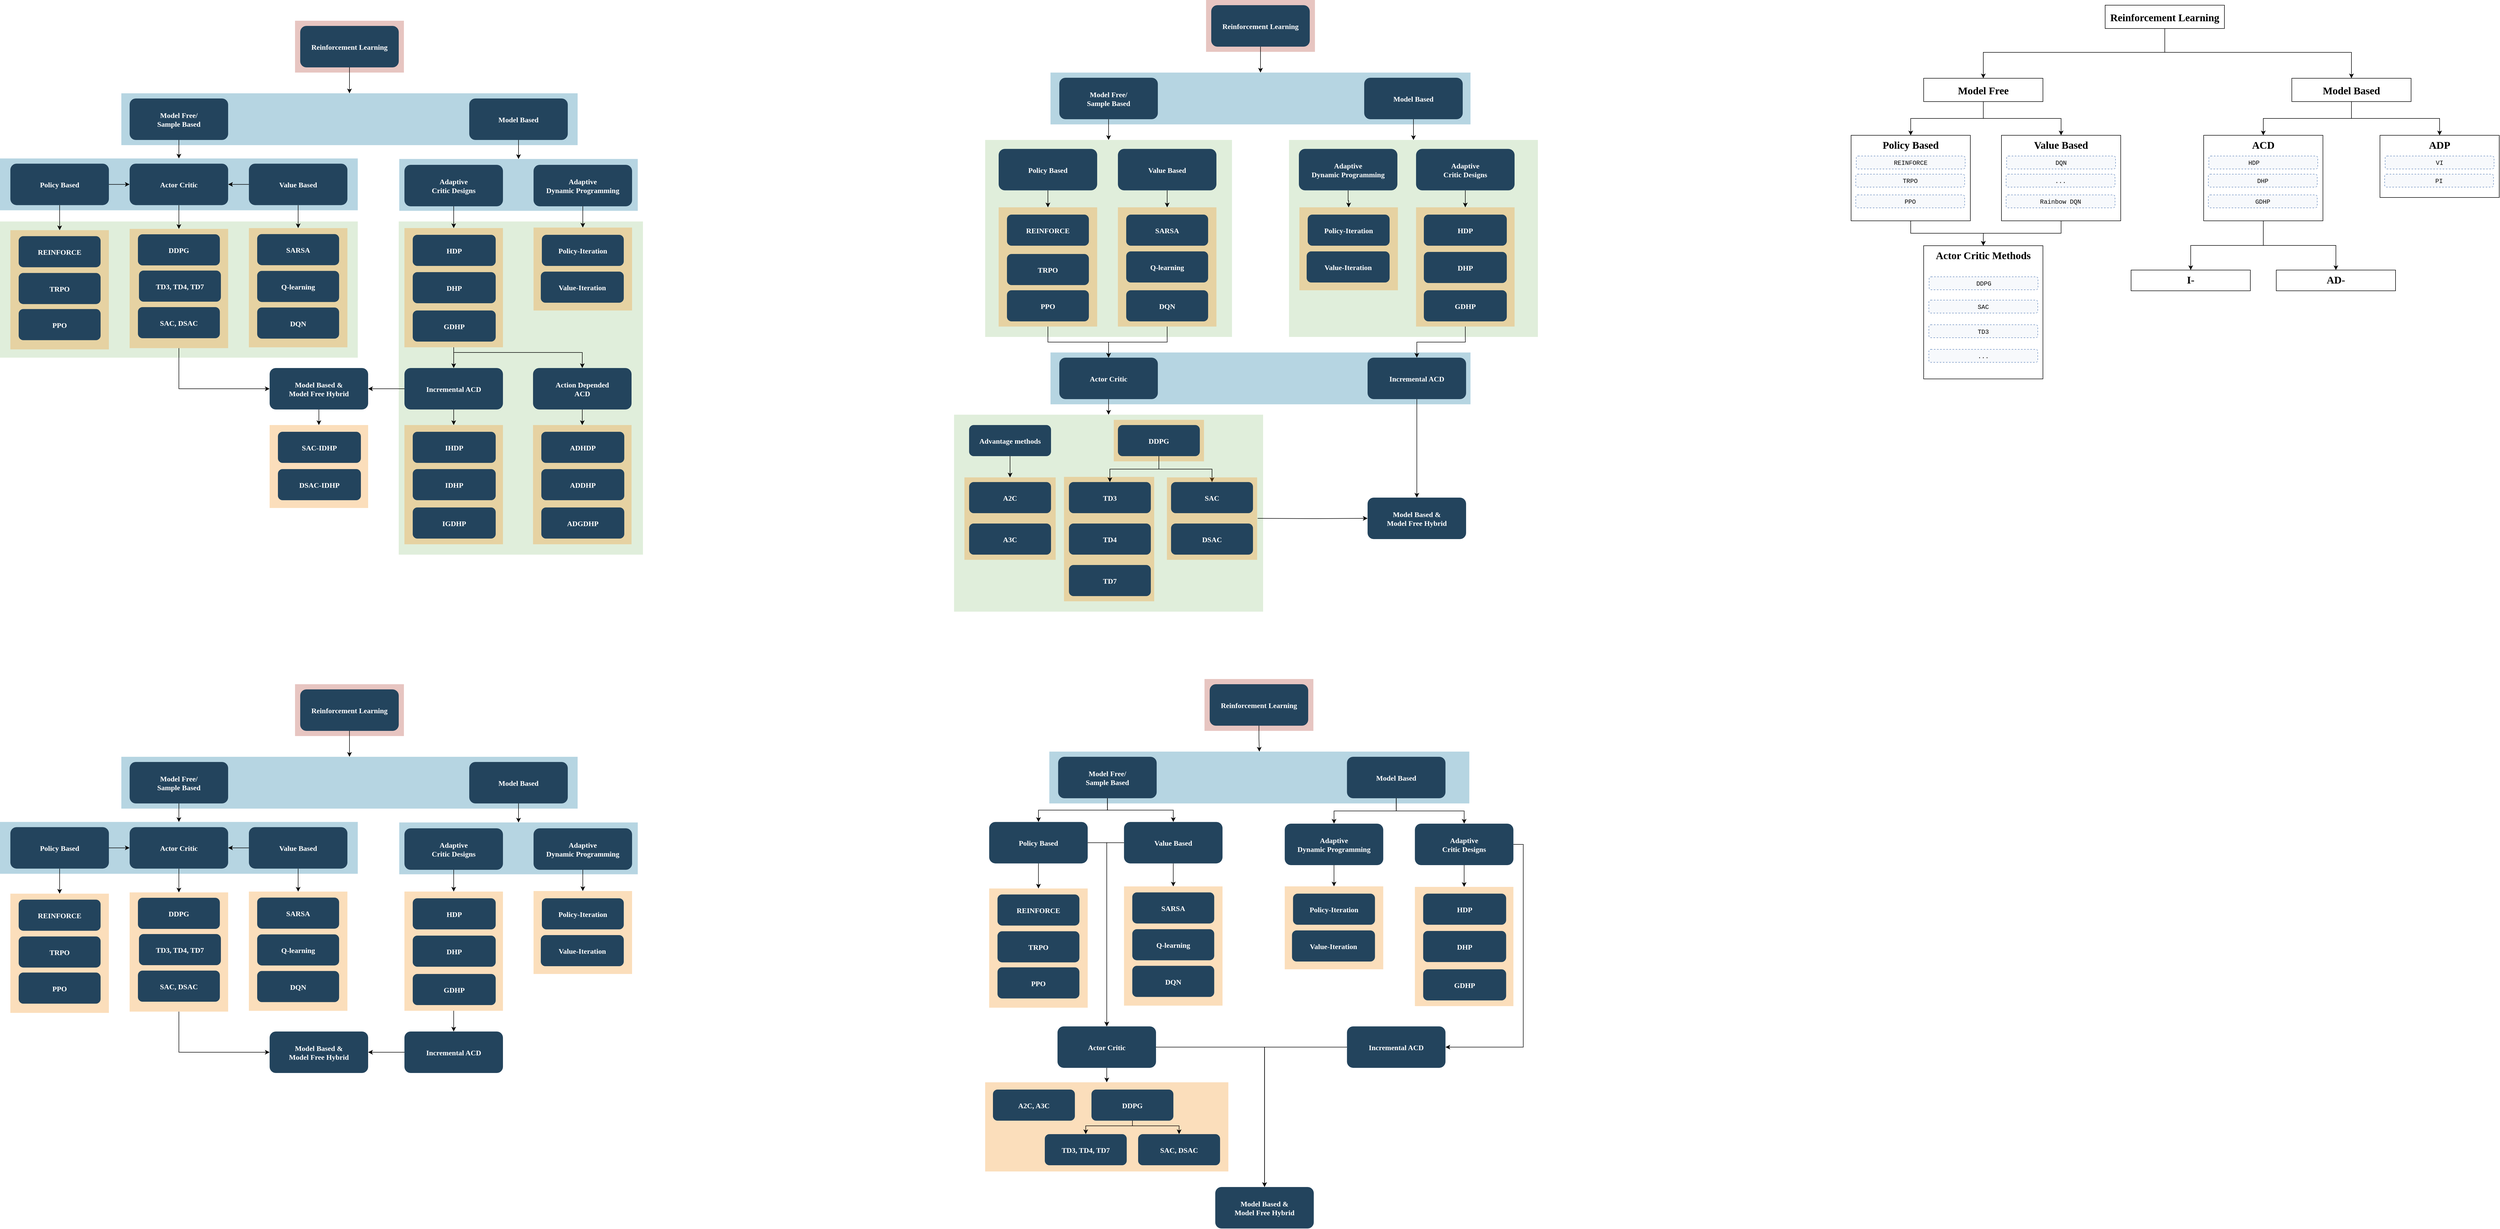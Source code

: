<mxfile version="23.1.5" type="device">
  <diagram name="Page-1" id="2c0d36ab-eaac-3732-788b-9136903baeff">
    <mxGraphModel dx="3853.5" dy="1434" grid="1" gridSize="10" guides="1" tooltips="1" connect="1" arrows="1" fold="1" page="1" pageScale="1.5" pageWidth="1169" pageHeight="827" background="none" math="1" shadow="0">
      <root>
        <mxCell id="0" />
        <mxCell id="1" parent="0" />
        <mxCell id="LNnul-zF4QBHD_PPK8Y6-379" value="" style="fillColor=#D9EAD3;strokeColor=none;gradientColor=none;opacity=80;" parent="1" vertex="1">
          <mxGeometry x="-751" y="457.25" width="471" height="642.75" as="geometry" />
        </mxCell>
        <mxCell id="LNnul-zF4QBHD_PPK8Y6-380" value="" style="fillColor=#D9EAD3;strokeColor=none;gradientColor=none;opacity=80;" parent="1" vertex="1">
          <mxGeometry x="-1520" y="457.25" width="690" height="262.75" as="geometry" />
        </mxCell>
        <mxCell id="LNnul-zF4QBHD_PPK8Y6-362" value="" style="fillColor=#10739E;strokeColor=none;opacity=30;" parent="1" vertex="1">
          <mxGeometry x="-750" y="336.69" width="460" height="100" as="geometry" />
        </mxCell>
        <mxCell id="LNnul-zF4QBHD_PPK8Y6-361" value="" style="fillColor=#10739E;strokeColor=none;opacity=30;" parent="1" vertex="1">
          <mxGeometry x="-1520" y="335.69" width="690" height="100" as="geometry" />
        </mxCell>
        <mxCell id="LNnul-zF4QBHD_PPK8Y6-372" style="edgeStyle=orthogonalEdgeStyle;rounded=0;orthogonalLoop=1;jettySize=auto;html=1;entryX=0;entryY=0.5;entryDx=0;entryDy=0;" parent="1" source="LNnul-zF4QBHD_PPK8Y6-357" target="LNnul-zF4QBHD_PPK8Y6-190" edge="1">
          <mxGeometry relative="1" as="geometry">
            <Array as="points">
              <mxPoint x="-1175" y="780" />
            </Array>
          </mxGeometry>
        </mxCell>
        <mxCell id="LNnul-zF4QBHD_PPK8Y6-357" value="" style="fillColor=#F2931E;strokeColor=none;opacity=30;" parent="1" vertex="1">
          <mxGeometry x="-1270" y="471.62" width="190" height="230" as="geometry" />
        </mxCell>
        <mxCell id="LNnul-zF4QBHD_PPK8Y6-366" style="edgeStyle=orthogonalEdgeStyle;rounded=0;orthogonalLoop=1;jettySize=auto;html=1;" parent="1" source="LNnul-zF4QBHD_PPK8Y6-241" target="LNnul-zF4QBHD_PPK8Y6-189" edge="1">
          <mxGeometry relative="1" as="geometry" />
        </mxCell>
        <mxCell id="E2niR6juJKjIhaCyk29k-129" style="edgeStyle=orthogonalEdgeStyle;rounded=0;orthogonalLoop=1;jettySize=auto;html=1;" edge="1" parent="1" source="LNnul-zF4QBHD_PPK8Y6-241" target="E2niR6juJKjIhaCyk29k-124">
          <mxGeometry relative="1" as="geometry">
            <Array as="points">
              <mxPoint x="-645" y="710" />
              <mxPoint x="-397" y="710" />
            </Array>
          </mxGeometry>
        </mxCell>
        <mxCell id="LNnul-zF4QBHD_PPK8Y6-241" value="" style="fillColor=#F2931E;strokeColor=none;opacity=30;" parent="1" vertex="1">
          <mxGeometry x="-740" y="470" width="190" height="230" as="geometry" />
        </mxCell>
        <mxCell id="LNnul-zF4QBHD_PPK8Y6-240" value="" style="fillColor=#F2931E;strokeColor=none;opacity=30;" parent="1" vertex="1">
          <mxGeometry x="-491" y="469" width="190" height="160" as="geometry" />
        </mxCell>
        <mxCell id="LNnul-zF4QBHD_PPK8Y6-143" value="" style="fillColor=#10739E;strokeColor=none;opacity=30;" parent="1" vertex="1">
          <mxGeometry x="506" y="710" width="810" height="100" as="geometry" />
        </mxCell>
        <mxCell id="LNnul-zF4QBHD_PPK8Y6-134" value="" style="fillColor=#D9EAD3;strokeColor=none;gradientColor=none;opacity=80;" parent="1" vertex="1">
          <mxGeometry x="380" y="299.99" width="476" height="380.01" as="geometry" />
        </mxCell>
        <mxCell id="oTm5nmwh7l5USbTph1Lh-193" value="" style="fillColor=#D9EAD3;strokeColor=none;gradientColor=none;opacity=80;" parent="1" vertex="1">
          <mxGeometry x="320" y="829.99" width="596" height="380.01" as="geometry" />
        </mxCell>
        <mxCell id="oTm5nmwh7l5USbTph1Lh-190" value="" style="fillColor=#D9EAD3;strokeColor=none;gradientColor=none;opacity=80;" parent="1" vertex="1">
          <mxGeometry x="966" y="300" width="480" height="380" as="geometry" />
        </mxCell>
        <mxCell id="oTm5nmwh7l5USbTph1Lh-181" style="edgeStyle=orthogonalEdgeStyle;rounded=0;orthogonalLoop=1;jettySize=auto;html=1;" parent="1" source="oTm5nmwh7l5USbTph1Lh-176" target="oTm5nmwh7l5USbTph1Lh-131" edge="1">
          <mxGeometry relative="1" as="geometry" />
        </mxCell>
        <mxCell id="oTm5nmwh7l5USbTph1Lh-176" value="" style="fillColor=#F2931E;strokeColor=none;opacity=30;" parent="1" vertex="1">
          <mxGeometry x="636" y="430" width="190" height="230" as="geometry" />
        </mxCell>
        <mxCell id="oTm5nmwh7l5USbTph1Lh-159" value="" style="fillColor=#F2931E;strokeColor=none;opacity=30;" parent="1" vertex="1">
          <mxGeometry x="986" y="430" width="190" height="160" as="geometry" />
        </mxCell>
        <mxCell id="oTm5nmwh7l5USbTph1Lh-185" style="edgeStyle=orthogonalEdgeStyle;rounded=0;orthogonalLoop=1;jettySize=auto;html=1;" parent="1" source="oTm5nmwh7l5USbTph1Lh-140" target="oTm5nmwh7l5USbTph1Lh-184" edge="1">
          <mxGeometry relative="1" as="geometry" />
        </mxCell>
        <mxCell id="oTm5nmwh7l5USbTph1Lh-140" value="" style="fillColor=#F2931E;strokeColor=none;opacity=30;" parent="1" vertex="1">
          <mxGeometry x="1211" y="430" width="190" height="230" as="geometry" />
        </mxCell>
        <mxCell id="123" value="" style="fillColor=#AE4132;strokeColor=none;opacity=30;" parent="1" vertex="1">
          <mxGeometry x="806" y="30.0" width="210" height="100.0" as="geometry" />
        </mxCell>
        <mxCell id="122" value="" style="fillColor=#10739E;strokeColor=none;opacity=30;" parent="1" vertex="1">
          <mxGeometry x="506" y="170" width="810" height="100" as="geometry" />
        </mxCell>
        <mxCell id="LNnul-zF4QBHD_PPK8Y6-442" style="edgeStyle=orthogonalEdgeStyle;rounded=0;orthogonalLoop=1;jettySize=auto;html=1;" parent="1" source="2" target="122" edge="1">
          <mxGeometry relative="1" as="geometry" />
        </mxCell>
        <mxCell id="2" value="Reinforcement Learning" style="rounded=1;fillColor=#23445D;gradientColor=none;strokeColor=none;fontColor=#FFFFFF;fontStyle=1;fontFamily=Tahoma;fontSize=14" parent="1" vertex="1">
          <mxGeometry x="816" y="40" width="190" height="80" as="geometry" />
        </mxCell>
        <mxCell id="oTm5nmwh7l5USbTph1Lh-191" style="edgeStyle=orthogonalEdgeStyle;rounded=0;orthogonalLoop=1;jettySize=auto;html=1;" parent="1" source="12" target="oTm5nmwh7l5USbTph1Lh-190" edge="1">
          <mxGeometry relative="1" as="geometry" />
        </mxCell>
        <mxCell id="12" value="Model Based" style="rounded=1;fillColor=#23445D;gradientColor=none;strokeColor=none;fontColor=#FFFFFF;fontStyle=1;fontFamily=Tahoma;fontSize=14" parent="1" vertex="1">
          <mxGeometry x="1111" y="180" width="190" height="80" as="geometry" />
        </mxCell>
        <mxCell id="LNnul-zF4QBHD_PPK8Y6-135" style="edgeStyle=orthogonalEdgeStyle;rounded=0;orthogonalLoop=1;jettySize=auto;html=1;" parent="1" source="13" target="LNnul-zF4QBHD_PPK8Y6-134" edge="1">
          <mxGeometry relative="1" as="geometry" />
        </mxCell>
        <mxCell id="13" value="Model Free/&#xa;Sample Based" style="rounded=1;fillColor=#23445D;gradientColor=none;strokeColor=none;fontColor=#FFFFFF;fontStyle=1;fontFamily=Tahoma;fontSize=14" parent="1" vertex="1">
          <mxGeometry x="523" y="180" width="190" height="80" as="geometry" />
        </mxCell>
        <mxCell id="LNnul-zF4QBHD_PPK8Y6-142" style="edgeStyle=orthogonalEdgeStyle;rounded=0;orthogonalLoop=1;jettySize=auto;html=1;entryX=0.5;entryY=0;entryDx=0;entryDy=0;" parent="1" source="oTm5nmwh7l5USbTph1Lh-125" target="oTm5nmwh7l5USbTph1Lh-159" edge="1">
          <mxGeometry relative="1" as="geometry" />
        </mxCell>
        <mxCell id="oTm5nmwh7l5USbTph1Lh-125" value="Adaptive&#xa;Dynamic Programming" style="rounded=1;fillColor=#23445D;gradientColor=none;strokeColor=none;fontColor=#FFFFFF;fontStyle=1;fontFamily=Tahoma;fontSize=14" parent="1" vertex="1">
          <mxGeometry x="985.0" y="317.25" width="190" height="80" as="geometry" />
        </mxCell>
        <mxCell id="oTm5nmwh7l5USbTph1Lh-179" style="edgeStyle=orthogonalEdgeStyle;rounded=0;orthogonalLoop=1;jettySize=auto;html=1;entryX=0.5;entryY=0;entryDx=0;entryDy=0;" parent="1" source="oTm5nmwh7l5USbTph1Lh-129" target="oTm5nmwh7l5USbTph1Lh-162" edge="1">
          <mxGeometry relative="1" as="geometry" />
        </mxCell>
        <mxCell id="oTm5nmwh7l5USbTph1Lh-129" value="Policy Based" style="rounded=1;fillColor=#23445D;gradientColor=none;strokeColor=none;fontColor=#FFFFFF;fontStyle=1;fontFamily=Tahoma;fontSize=14" parent="1" vertex="1">
          <mxGeometry x="406" y="317.25" width="190" height="80" as="geometry" />
        </mxCell>
        <mxCell id="oTm5nmwh7l5USbTph1Lh-178" style="edgeStyle=orthogonalEdgeStyle;rounded=0;orthogonalLoop=1;jettySize=auto;html=1;entryX=0.5;entryY=0;entryDx=0;entryDy=0;" parent="1" source="oTm5nmwh7l5USbTph1Lh-130" target="oTm5nmwh7l5USbTph1Lh-176" edge="1">
          <mxGeometry relative="1" as="geometry" />
        </mxCell>
        <mxCell id="oTm5nmwh7l5USbTph1Lh-130" value="Value Based" style="rounded=1;fillColor=#23445D;gradientColor=none;strokeColor=none;fontColor=#FFFFFF;fontStyle=1;fontFamily=Tahoma;fontSize=14" parent="1" vertex="1">
          <mxGeometry x="636" y="317.25" width="190" height="80" as="geometry" />
        </mxCell>
        <mxCell id="oTm5nmwh7l5USbTph1Lh-195" style="edgeStyle=orthogonalEdgeStyle;rounded=0;orthogonalLoop=1;jettySize=auto;html=1;" parent="1" source="oTm5nmwh7l5USbTph1Lh-131" target="oTm5nmwh7l5USbTph1Lh-193" edge="1">
          <mxGeometry relative="1" as="geometry" />
        </mxCell>
        <mxCell id="oTm5nmwh7l5USbTph1Lh-131" value="Actor Critic" style="rounded=1;fillColor=#23445D;gradientColor=none;strokeColor=none;fontColor=#FFFFFF;fontStyle=1;fontFamily=Tahoma;fontSize=14" parent="1" vertex="1">
          <mxGeometry x="523" y="720" width="190" height="80" as="geometry" />
        </mxCell>
        <mxCell id="oTm5nmwh7l5USbTph1Lh-134" value="Policy-Iteration" style="rounded=1;fillColor=#23445D;gradientColor=none;strokeColor=none;fontColor=#FFFFFF;fontStyle=1;fontFamily=Tahoma;fontSize=14" parent="1" vertex="1">
          <mxGeometry x="1002" y="444" width="158" height="60" as="geometry" />
        </mxCell>
        <mxCell id="oTm5nmwh7l5USbTph1Lh-137" value="Value-Iteration" style="rounded=1;fillColor=#23445D;gradientColor=none;strokeColor=none;fontColor=#FFFFFF;fontStyle=1;fontFamily=Tahoma;fontSize=14" parent="1" vertex="1">
          <mxGeometry x="1000" y="515" width="160" height="60" as="geometry" />
        </mxCell>
        <mxCell id="oTm5nmwh7l5USbTph1Lh-142" value="HDP" style="rounded=1;fillColor=#23445D;gradientColor=none;strokeColor=none;fontColor=#FFFFFF;fontStyle=1;fontFamily=Tahoma;fontSize=14" parent="1" vertex="1">
          <mxGeometry x="1226" y="444" width="160" height="60" as="geometry" />
        </mxCell>
        <mxCell id="oTm5nmwh7l5USbTph1Lh-144" value="DHP" style="rounded=1;fillColor=#23445D;gradientColor=none;strokeColor=none;fontColor=#FFFFFF;fontStyle=1;fontFamily=Tahoma;fontSize=14" parent="1" vertex="1">
          <mxGeometry x="1226" y="516" width="160" height="60" as="geometry" />
        </mxCell>
        <mxCell id="oTm5nmwh7l5USbTph1Lh-148" value="GDHP" style="rounded=1;fillColor=#23445D;gradientColor=none;strokeColor=none;fontColor=#FFFFFF;fontStyle=1;fontFamily=Tahoma;fontSize=14" parent="1" vertex="1">
          <mxGeometry x="1226" y="590" width="160" height="60" as="geometry" />
        </mxCell>
        <mxCell id="oTm5nmwh7l5USbTph1Lh-180" style="edgeStyle=orthogonalEdgeStyle;rounded=0;orthogonalLoop=1;jettySize=auto;html=1;" parent="1" source="oTm5nmwh7l5USbTph1Lh-162" target="oTm5nmwh7l5USbTph1Lh-131" edge="1">
          <mxGeometry relative="1" as="geometry">
            <Array as="points">
              <mxPoint x="501" y="690" />
              <mxPoint x="618" y="690" />
            </Array>
          </mxGeometry>
        </mxCell>
        <mxCell id="oTm5nmwh7l5USbTph1Lh-162" value="" style="fillColor=#F2931E;strokeColor=none;opacity=30;" parent="1" vertex="1">
          <mxGeometry x="406" y="430" width="190" height="230" as="geometry" />
        </mxCell>
        <mxCell id="oTm5nmwh7l5USbTph1Lh-163" value="Q-learning" style="rounded=1;fillColor=#23445D;gradientColor=none;strokeColor=none;fontColor=#FFFFFF;fontStyle=1;fontFamily=Tahoma;fontSize=14" parent="1" vertex="1">
          <mxGeometry x="652" y="515" width="158" height="60" as="geometry" />
        </mxCell>
        <mxCell id="oTm5nmwh7l5USbTph1Lh-164" value="SARSA" style="rounded=1;fillColor=#23445D;gradientColor=none;strokeColor=none;fontColor=#FFFFFF;fontStyle=1;fontFamily=Tahoma;fontSize=14" parent="1" vertex="1">
          <mxGeometry x="652" y="444" width="158" height="60" as="geometry" />
        </mxCell>
        <mxCell id="oTm5nmwh7l5USbTph1Lh-166" value="REINFORCE" style="rounded=1;fillColor=#23445D;gradientColor=none;strokeColor=none;fontColor=#FFFFFF;fontStyle=1;fontFamily=Tahoma;fontSize=14" parent="1" vertex="1">
          <mxGeometry x="422" y="444" width="158" height="60" as="geometry" />
        </mxCell>
        <mxCell id="JBxCwhYzc8H2Tv5ehYNi-139" value="" style="fillColor=#F2931E;strokeColor=none;opacity=30;" parent="1" vertex="1">
          <mxGeometry x="532" y="950" width="174" height="240" as="geometry" />
        </mxCell>
        <mxCell id="oTm5nmwh7l5USbTph1Lh-168" value="DQN" style="rounded=1;fillColor=#23445D;gradientColor=none;strokeColor=none;fontColor=#FFFFFF;fontStyle=1;fontFamily=Tahoma;fontSize=14" parent="1" vertex="1">
          <mxGeometry x="652" y="590" width="158" height="60" as="geometry" />
        </mxCell>
        <mxCell id="oTm5nmwh7l5USbTph1Lh-170" value="TRPO" style="rounded=1;fillColor=#23445D;gradientColor=none;strokeColor=none;fontColor=#FFFFFF;fontStyle=1;fontFamily=Tahoma;fontSize=14" parent="1" vertex="1">
          <mxGeometry x="422" y="520" width="158" height="60" as="geometry" />
        </mxCell>
        <mxCell id="oTm5nmwh7l5USbTph1Lh-172" value="TD3" style="rounded=1;fillColor=#23445D;gradientColor=none;strokeColor=none;fontColor=#FFFFFF;fontStyle=1;fontFamily=Tahoma;fontSize=14" parent="1" vertex="1">
          <mxGeometry x="541.5" y="960" width="158" height="60" as="geometry" />
        </mxCell>
        <mxCell id="oTm5nmwh7l5USbTph1Lh-200" style="edgeStyle=orthogonalEdgeStyle;rounded=0;orthogonalLoop=1;jettySize=auto;html=1;exitX=1;exitY=0.5;exitDx=0;exitDy=0;" parent="1" target="oTm5nmwh7l5USbTph1Lh-186" edge="1">
          <mxGeometry relative="1" as="geometry">
            <mxPoint x="905.5" y="1030" as="sourcePoint" />
          </mxGeometry>
        </mxCell>
        <mxCell id="oTm5nmwh7l5USbTph1Lh-199" style="edgeStyle=orthogonalEdgeStyle;rounded=0;orthogonalLoop=1;jettySize=auto;html=1;" parent="1" source="oTm5nmwh7l5USbTph1Lh-184" target="oTm5nmwh7l5USbTph1Lh-186" edge="1">
          <mxGeometry relative="1" as="geometry" />
        </mxCell>
        <mxCell id="oTm5nmwh7l5USbTph1Lh-184" value="Incremental ACD" style="rounded=1;fillColor=#23445D;gradientColor=none;strokeColor=none;fontColor=#FFFFFF;fontStyle=1;fontFamily=Tahoma;fontSize=14" parent="1" vertex="1">
          <mxGeometry x="1117.5" y="720" width="190" height="80" as="geometry" />
        </mxCell>
        <mxCell id="oTm5nmwh7l5USbTph1Lh-186" value="Model Based &amp;&#xa;Model Free Hybrid" style="rounded=1;fillColor=#23445D;gradientColor=none;strokeColor=none;fontColor=#FFFFFF;fontStyle=1;fontFamily=Tahoma;fontSize=14" parent="1" vertex="1">
          <mxGeometry x="1117.5" y="990" width="190" height="80" as="geometry" />
        </mxCell>
        <mxCell id="LNnul-zF4QBHD_PPK8Y6-144" style="edgeStyle=orthogonalEdgeStyle;rounded=0;orthogonalLoop=1;jettySize=auto;html=1;" parent="1" source="oTm5nmwh7l5USbTph1Lh-192" target="oTm5nmwh7l5USbTph1Lh-172" edge="1">
          <mxGeometry relative="1" as="geometry" />
        </mxCell>
        <mxCell id="LNnul-zF4QBHD_PPK8Y6-147" value="" style="fillColor=#F2931E;strokeColor=none;opacity=30;" parent="1" vertex="1">
          <mxGeometry x="628" y="840" width="174" height="80" as="geometry" />
        </mxCell>
        <mxCell id="LNnul-zF4QBHD_PPK8Y6-145" style="edgeStyle=orthogonalEdgeStyle;rounded=0;orthogonalLoop=1;jettySize=auto;html=1;" parent="1" source="oTm5nmwh7l5USbTph1Lh-192" target="oTm5nmwh7l5USbTph1Lh-173" edge="1">
          <mxGeometry relative="1" as="geometry" />
        </mxCell>
        <mxCell id="oTm5nmwh7l5USbTph1Lh-192" value="DDPG" style="rounded=1;fillColor=#23445D;gradientColor=none;strokeColor=none;fontColor=#FFFFFF;fontStyle=1;fontFamily=Tahoma;fontSize=14" parent="1" vertex="1">
          <mxGeometry x="636" y="850" width="158" height="60" as="geometry" />
        </mxCell>
        <mxCell id="oTm5nmwh7l5USbTph1Lh-197" value="TD4" style="rounded=1;fillColor=#23445D;gradientColor=none;strokeColor=none;fontColor=#FFFFFF;fontStyle=1;fontFamily=Tahoma;fontSize=14" parent="1" vertex="1">
          <mxGeometry x="541.5" y="1040" width="158" height="60" as="geometry" />
        </mxCell>
        <mxCell id="oTm5nmwh7l5USbTph1Lh-198" value="TD7" style="rounded=1;fillColor=#23445D;gradientColor=none;strokeColor=none;fontColor=#FFFFFF;fontStyle=1;fontFamily=Tahoma;fontSize=14" parent="1" vertex="1">
          <mxGeometry x="541.5" y="1120" width="158" height="60" as="geometry" />
        </mxCell>
        <mxCell id="JBxCwhYzc8H2Tv5ehYNi-123" value="PPO" style="rounded=1;fillColor=#23445D;gradientColor=none;strokeColor=none;fontColor=#FFFFFF;fontStyle=1;fontFamily=Tahoma;fontSize=14" parent="1" vertex="1">
          <mxGeometry x="422" y="590" width="158" height="60" as="geometry" />
        </mxCell>
        <mxCell id="JBxCwhYzc8H2Tv5ehYNi-127" value="" style="fillColor=#F2931E;strokeColor=none;opacity=30;" parent="1" vertex="1">
          <mxGeometry x="340" y="951" width="176" height="159" as="geometry" />
        </mxCell>
        <mxCell id="JBxCwhYzc8H2Tv5ehYNi-126" value="A3C" style="rounded=1;fillColor=#23445D;gradientColor=none;strokeColor=none;fontColor=#FFFFFF;fontStyle=1;fontFamily=Tahoma;fontSize=14" parent="1" vertex="1">
          <mxGeometry x="349" y="1040" width="158" height="60" as="geometry" />
        </mxCell>
        <mxCell id="JBxCwhYzc8H2Tv5ehYNi-128" value="A2C" style="rounded=1;fillColor=#23445D;gradientColor=none;strokeColor=none;fontColor=#FFFFFF;fontStyle=1;fontFamily=Tahoma;fontSize=14;direction=west;" parent="1" vertex="1">
          <mxGeometry x="349" y="960" width="158" height="60" as="geometry" />
        </mxCell>
        <mxCell id="JBxCwhYzc8H2Tv5ehYNi-132" style="edgeStyle=orthogonalEdgeStyle;rounded=0;orthogonalLoop=1;jettySize=auto;html=1;" parent="1" source="JBxCwhYzc8H2Tv5ehYNi-131" target="JBxCwhYzc8H2Tv5ehYNi-127" edge="1">
          <mxGeometry relative="1" as="geometry" />
        </mxCell>
        <mxCell id="JBxCwhYzc8H2Tv5ehYNi-131" value="Advantage methods" style="rounded=1;fillColor=#23445D;gradientColor=none;strokeColor=none;fontColor=#FFFFFF;fontStyle=1;fontFamily=Tahoma;fontSize=14" parent="1" vertex="1">
          <mxGeometry x="349" y="850" width="158" height="60" as="geometry" />
        </mxCell>
        <mxCell id="LNnul-zF4QBHD_PPK8Y6-146" value="" style="fillColor=#F2931E;strokeColor=none;opacity=30;" parent="1" vertex="1">
          <mxGeometry x="730.5" y="951" width="174" height="159" as="geometry" />
        </mxCell>
        <mxCell id="oTm5nmwh7l5USbTph1Lh-173" value="SAC" style="rounded=1;fillColor=#23445D;gradientColor=none;strokeColor=none;fontColor=#FFFFFF;fontStyle=1;fontFamily=Tahoma;fontSize=14" parent="1" vertex="1">
          <mxGeometry x="738.5" y="960" width="158" height="60" as="geometry" />
        </mxCell>
        <mxCell id="JBxCwhYzc8H2Tv5ehYNi-145" value="DSAC" style="rounded=1;fillColor=#23445D;gradientColor=none;strokeColor=none;fontColor=#FFFFFF;fontStyle=1;fontFamily=Tahoma;fontSize=14" parent="1" vertex="1">
          <mxGeometry x="738.5" y="1040" width="158" height="60" as="geometry" />
        </mxCell>
        <mxCell id="LNnul-zF4QBHD_PPK8Y6-141" style="edgeStyle=orthogonalEdgeStyle;rounded=0;orthogonalLoop=1;jettySize=auto;html=1;entryX=0.5;entryY=0;entryDx=0;entryDy=0;" parent="1" source="LNnul-zF4QBHD_PPK8Y6-136" target="oTm5nmwh7l5USbTph1Lh-140" edge="1">
          <mxGeometry relative="1" as="geometry" />
        </mxCell>
        <mxCell id="LNnul-zF4QBHD_PPK8Y6-136" value="Adaptive &#xa;Critic Designs" style="rounded=1;fillColor=#23445D;gradientColor=none;strokeColor=none;fontColor=#FFFFFF;fontStyle=1;fontFamily=Tahoma;fontSize=14" parent="1" vertex="1">
          <mxGeometry x="1211" y="317.25" width="190" height="80" as="geometry" />
        </mxCell>
        <mxCell id="LNnul-zF4QBHD_PPK8Y6-158" value="" style="fillColor=#AE4132;strokeColor=none;opacity=30;" parent="1" vertex="1">
          <mxGeometry x="-951" y="70.0" width="210" height="100.0" as="geometry" />
        </mxCell>
        <mxCell id="LNnul-zF4QBHD_PPK8Y6-159" value="" style="fillColor=#10739E;strokeColor=none;opacity=30;" parent="1" vertex="1">
          <mxGeometry x="-1286" y="210" width="880" height="100" as="geometry" />
        </mxCell>
        <mxCell id="LNnul-zF4QBHD_PPK8Y6-363" style="edgeStyle=orthogonalEdgeStyle;rounded=0;orthogonalLoop=1;jettySize=auto;html=1;" parent="1" source="LNnul-zF4QBHD_PPK8Y6-160" target="LNnul-zF4QBHD_PPK8Y6-159" edge="1">
          <mxGeometry relative="1" as="geometry" />
        </mxCell>
        <mxCell id="LNnul-zF4QBHD_PPK8Y6-160" value="Reinforcement Learning" style="rounded=1;fillColor=#23445D;gradientColor=none;strokeColor=none;fontColor=#FFFFFF;fontStyle=1;fontFamily=Tahoma;fontSize=14" parent="1" vertex="1">
          <mxGeometry x="-941" y="80" width="190" height="80" as="geometry" />
        </mxCell>
        <mxCell id="LNnul-zF4QBHD_PPK8Y6-365" style="edgeStyle=orthogonalEdgeStyle;rounded=0;orthogonalLoop=1;jettySize=auto;html=1;" parent="1" source="LNnul-zF4QBHD_PPK8Y6-162" target="LNnul-zF4QBHD_PPK8Y6-362" edge="1">
          <mxGeometry relative="1" as="geometry" />
        </mxCell>
        <mxCell id="LNnul-zF4QBHD_PPK8Y6-162" value="Model Based" style="rounded=1;fillColor=#23445D;gradientColor=none;strokeColor=none;fontColor=#FFFFFF;fontStyle=1;fontFamily=Tahoma;fontSize=14" parent="1" vertex="1">
          <mxGeometry x="-615.0" y="220" width="190" height="80" as="geometry" />
        </mxCell>
        <mxCell id="LNnul-zF4QBHD_PPK8Y6-364" style="edgeStyle=orthogonalEdgeStyle;rounded=0;orthogonalLoop=1;jettySize=auto;html=1;entryX=0.5;entryY=0;entryDx=0;entryDy=0;" parent="1" source="LNnul-zF4QBHD_PPK8Y6-164" target="LNnul-zF4QBHD_PPK8Y6-361" edge="1">
          <mxGeometry relative="1" as="geometry" />
        </mxCell>
        <mxCell id="LNnul-zF4QBHD_PPK8Y6-164" value="Model Free/&#xa;Sample Based" style="rounded=1;fillColor=#23445D;gradientColor=none;strokeColor=none;fontColor=#FFFFFF;fontStyle=1;fontFamily=Tahoma;fontSize=14" parent="1" vertex="1">
          <mxGeometry x="-1270" y="220" width="190" height="80" as="geometry" />
        </mxCell>
        <mxCell id="LNnul-zF4QBHD_PPK8Y6-246" style="edgeStyle=orthogonalEdgeStyle;rounded=0;orthogonalLoop=1;jettySize=auto;html=1;entryX=0.5;entryY=0;entryDx=0;entryDy=0;" parent="1" source="LNnul-zF4QBHD_PPK8Y6-166" target="LNnul-zF4QBHD_PPK8Y6-240" edge="1">
          <mxGeometry relative="1" as="geometry" />
        </mxCell>
        <mxCell id="LNnul-zF4QBHD_PPK8Y6-166" value="Adaptive&#xa;Dynamic Programming" style="rounded=1;fillColor=#23445D;gradientColor=none;strokeColor=none;fontColor=#FFFFFF;fontStyle=1;fontFamily=Tahoma;fontSize=14" parent="1" vertex="1">
          <mxGeometry x="-491.0" y="348" width="190" height="80" as="geometry" />
        </mxCell>
        <mxCell id="LNnul-zF4QBHD_PPK8Y6-239" style="edgeStyle=orthogonalEdgeStyle;rounded=0;orthogonalLoop=1;jettySize=auto;html=1;entryX=0.5;entryY=0;entryDx=0;entryDy=0;" parent="1" source="LNnul-zF4QBHD_PPK8Y6-168" target="LNnul-zF4QBHD_PPK8Y6-218" edge="1">
          <mxGeometry relative="1" as="geometry" />
        </mxCell>
        <mxCell id="LNnul-zF4QBHD_PPK8Y6-359" style="edgeStyle=orthogonalEdgeStyle;rounded=0;orthogonalLoop=1;jettySize=auto;html=1;" parent="1" source="LNnul-zF4QBHD_PPK8Y6-168" target="LNnul-zF4QBHD_PPK8Y6-172" edge="1">
          <mxGeometry relative="1" as="geometry" />
        </mxCell>
        <mxCell id="LNnul-zF4QBHD_PPK8Y6-168" value="Policy Based" style="rounded=1;fillColor=#23445D;gradientColor=none;strokeColor=none;fontColor=#FFFFFF;fontStyle=1;fontFamily=Tahoma;fontSize=14" parent="1" vertex="1">
          <mxGeometry x="-1500" y="345.69" width="190" height="80" as="geometry" />
        </mxCell>
        <mxCell id="LNnul-zF4QBHD_PPK8Y6-238" style="edgeStyle=orthogonalEdgeStyle;rounded=0;orthogonalLoop=1;jettySize=auto;html=1;entryX=0.5;entryY=0;entryDx=0;entryDy=0;" parent="1" source="LNnul-zF4QBHD_PPK8Y6-170" target="LNnul-zF4QBHD_PPK8Y6-219" edge="1">
          <mxGeometry relative="1" as="geometry" />
        </mxCell>
        <mxCell id="LNnul-zF4QBHD_PPK8Y6-360" style="edgeStyle=orthogonalEdgeStyle;rounded=0;orthogonalLoop=1;jettySize=auto;html=1;" parent="1" source="LNnul-zF4QBHD_PPK8Y6-170" target="LNnul-zF4QBHD_PPK8Y6-172" edge="1">
          <mxGeometry relative="1" as="geometry" />
        </mxCell>
        <mxCell id="LNnul-zF4QBHD_PPK8Y6-170" value="Value Based" style="rounded=1;fillColor=#23445D;gradientColor=none;strokeColor=none;fontColor=#FFFFFF;fontStyle=1;fontFamily=Tahoma;fontSize=14" parent="1" vertex="1">
          <mxGeometry x="-1040" y="345.69" width="190" height="80" as="geometry" />
        </mxCell>
        <mxCell id="LNnul-zF4QBHD_PPK8Y6-358" style="edgeStyle=orthogonalEdgeStyle;rounded=0;orthogonalLoop=1;jettySize=auto;html=1;entryX=0.5;entryY=0;entryDx=0;entryDy=0;" parent="1" source="LNnul-zF4QBHD_PPK8Y6-172" target="LNnul-zF4QBHD_PPK8Y6-357" edge="1">
          <mxGeometry relative="1" as="geometry" />
        </mxCell>
        <mxCell id="LNnul-zF4QBHD_PPK8Y6-172" value="Actor Critic" style="rounded=1;fillColor=#23445D;gradientColor=none;strokeColor=none;fontColor=#FFFFFF;fontStyle=1;fontFamily=Tahoma;fontSize=14" parent="1" vertex="1">
          <mxGeometry x="-1270" y="345.69" width="190" height="80" as="geometry" />
        </mxCell>
        <mxCell id="LNnul-zF4QBHD_PPK8Y6-173" value="Policy-Iteration" style="rounded=1;fillColor=#23445D;gradientColor=none;strokeColor=none;fontColor=#FFFFFF;fontStyle=1;fontFamily=Tahoma;fontSize=14" parent="1" vertex="1">
          <mxGeometry x="-475" y="483" width="158" height="60" as="geometry" />
        </mxCell>
        <mxCell id="LNnul-zF4QBHD_PPK8Y6-174" value="Value-Iteration" style="rounded=1;fillColor=#23445D;gradientColor=none;strokeColor=none;fontColor=#FFFFFF;fontStyle=1;fontFamily=Tahoma;fontSize=14" parent="1" vertex="1">
          <mxGeometry x="-477" y="554" width="160" height="60" as="geometry" />
        </mxCell>
        <mxCell id="LNnul-zF4QBHD_PPK8Y6-175" value="HDP" style="rounded=1;fillColor=#23445D;gradientColor=none;strokeColor=none;fontColor=#FFFFFF;fontStyle=1;fontFamily=Tahoma;fontSize=14" parent="1" vertex="1">
          <mxGeometry x="-724" y="483" width="160" height="60" as="geometry" />
        </mxCell>
        <mxCell id="LNnul-zF4QBHD_PPK8Y6-176" value="DHP" style="rounded=1;fillColor=#23445D;gradientColor=none;strokeColor=none;fontColor=#FFFFFF;fontStyle=1;fontFamily=Tahoma;fontSize=14" parent="1" vertex="1">
          <mxGeometry x="-724" y="555" width="160" height="60" as="geometry" />
        </mxCell>
        <mxCell id="LNnul-zF4QBHD_PPK8Y6-177" value="GDHP" style="rounded=1;fillColor=#23445D;gradientColor=none;strokeColor=none;fontColor=#FFFFFF;fontStyle=1;fontFamily=Tahoma;fontSize=14" parent="1" vertex="1">
          <mxGeometry x="-724" y="629" width="160" height="60" as="geometry" />
        </mxCell>
        <mxCell id="LNnul-zF4QBHD_PPK8Y6-186" value="TD3, TD4, TD7" style="rounded=1;fillColor=#23445D;gradientColor=none;strokeColor=none;fontColor=#FFFFFF;fontStyle=1;fontFamily=Tahoma;fontSize=14" parent="1" vertex="1">
          <mxGeometry x="-1252" y="552" width="158" height="60" as="geometry" />
        </mxCell>
        <mxCell id="LNnul-zF4QBHD_PPK8Y6-371" style="edgeStyle=orthogonalEdgeStyle;rounded=0;orthogonalLoop=1;jettySize=auto;html=1;" parent="1" source="LNnul-zF4QBHD_PPK8Y6-189" target="LNnul-zF4QBHD_PPK8Y6-367" edge="1">
          <mxGeometry relative="1" as="geometry" />
        </mxCell>
        <mxCell id="LNnul-zF4QBHD_PPK8Y6-373" style="edgeStyle=orthogonalEdgeStyle;rounded=0;orthogonalLoop=1;jettySize=auto;html=1;" parent="1" source="LNnul-zF4QBHD_PPK8Y6-189" target="LNnul-zF4QBHD_PPK8Y6-190" edge="1">
          <mxGeometry relative="1" as="geometry" />
        </mxCell>
        <mxCell id="LNnul-zF4QBHD_PPK8Y6-189" value="Incremental ACD" style="rounded=1;fillColor=#23445D;gradientColor=none;strokeColor=none;fontColor=#FFFFFF;fontStyle=1;fontFamily=Tahoma;fontSize=14" parent="1" vertex="1">
          <mxGeometry x="-740" y="740" width="190" height="80" as="geometry" />
        </mxCell>
        <mxCell id="LNnul-zF4QBHD_PPK8Y6-378" style="edgeStyle=orthogonalEdgeStyle;rounded=0;orthogonalLoop=1;jettySize=auto;html=1;entryX=0.5;entryY=0;entryDx=0;entryDy=0;" parent="1" source="LNnul-zF4QBHD_PPK8Y6-190" target="LNnul-zF4QBHD_PPK8Y6-374" edge="1">
          <mxGeometry relative="1" as="geometry" />
        </mxCell>
        <mxCell id="LNnul-zF4QBHD_PPK8Y6-190" value="Model Based &amp;&#xa;Model Free Hybrid" style="rounded=1;fillColor=#23445D;gradientColor=none;strokeColor=none;fontColor=#FFFFFF;fontStyle=1;fontFamily=Tahoma;fontSize=14" parent="1" vertex="1">
          <mxGeometry x="-1000" y="740" width="190" height="80" as="geometry" />
        </mxCell>
        <mxCell id="LNnul-zF4QBHD_PPK8Y6-194" value="DDPG" style="rounded=1;fillColor=#23445D;gradientColor=none;strokeColor=none;fontColor=#FFFFFF;fontStyle=1;fontFamily=Tahoma;fontSize=14" parent="1" vertex="1">
          <mxGeometry x="-1254" y="482" width="158" height="60" as="geometry" />
        </mxCell>
        <mxCell id="LNnul-zF4QBHD_PPK8Y6-204" value="SAC, DSAC" style="rounded=1;fillColor=#23445D;gradientColor=none;strokeColor=none;fontColor=#FFFFFF;fontStyle=1;fontFamily=Tahoma;fontSize=14" parent="1" vertex="1">
          <mxGeometry x="-1254" y="622.5" width="158" height="60" as="geometry" />
        </mxCell>
        <mxCell id="LNnul-zF4QBHD_PPK8Y6-245" style="edgeStyle=orthogonalEdgeStyle;rounded=0;orthogonalLoop=1;jettySize=auto;html=1;entryX=0.5;entryY=0;entryDx=0;entryDy=0;" parent="1" source="LNnul-zF4QBHD_PPK8Y6-207" target="LNnul-zF4QBHD_PPK8Y6-241" edge="1">
          <mxGeometry relative="1" as="geometry" />
        </mxCell>
        <mxCell id="LNnul-zF4QBHD_PPK8Y6-207" value="Adaptive&#xa;Critic Designs" style="rounded=1;fillColor=#23445D;gradientColor=none;strokeColor=none;fontColor=#FFFFFF;fontStyle=1;fontFamily=Tahoma;fontSize=14" parent="1" vertex="1">
          <mxGeometry x="-740.0" y="348" width="190" height="80" as="geometry" />
        </mxCell>
        <mxCell id="LNnul-zF4QBHD_PPK8Y6-220" value="" style="group" parent="1" vertex="1" connectable="0">
          <mxGeometry x="-1040" y="470.07" width="190" height="230.0" as="geometry" />
        </mxCell>
        <mxCell id="LNnul-zF4QBHD_PPK8Y6-219" value="" style="fillColor=#F2931E;strokeColor=none;opacity=30;" parent="LNnul-zF4QBHD_PPK8Y6-220" vertex="1">
          <mxGeometry width="190" height="230" as="geometry" />
        </mxCell>
        <mxCell id="LNnul-zF4QBHD_PPK8Y6-180" value="Q-learning" style="rounded=1;fillColor=#23445D;gradientColor=none;strokeColor=none;fontColor=#FFFFFF;fontStyle=1;fontFamily=Tahoma;fontSize=14" parent="LNnul-zF4QBHD_PPK8Y6-220" vertex="1">
          <mxGeometry x="16" y="82.55" width="158" height="60" as="geometry" />
        </mxCell>
        <mxCell id="LNnul-zF4QBHD_PPK8Y6-181" value="SARSA" style="rounded=1;fillColor=#23445D;gradientColor=none;strokeColor=none;fontColor=#FFFFFF;fontStyle=1;fontFamily=Tahoma;fontSize=14" parent="LNnul-zF4QBHD_PPK8Y6-220" vertex="1">
          <mxGeometry x="16" y="11.55" width="158" height="60" as="geometry" />
        </mxCell>
        <mxCell id="LNnul-zF4QBHD_PPK8Y6-184" value="DQN" style="rounded=1;fillColor=#23445D;gradientColor=none;strokeColor=none;fontColor=#FFFFFF;fontStyle=1;fontFamily=Tahoma;fontSize=14" parent="LNnul-zF4QBHD_PPK8Y6-220" vertex="1">
          <mxGeometry x="16" y="153.18" width="158" height="60" as="geometry" />
        </mxCell>
        <mxCell id="LNnul-zF4QBHD_PPK8Y6-221" value="" style="group" parent="1" vertex="1" connectable="0">
          <mxGeometry x="-1500" y="474.07" width="190" height="230.0" as="geometry" />
        </mxCell>
        <mxCell id="LNnul-zF4QBHD_PPK8Y6-218" value="" style="fillColor=#F2931E;strokeColor=none;opacity=30;" parent="LNnul-zF4QBHD_PPK8Y6-221" vertex="1">
          <mxGeometry width="190" height="230" as="geometry" />
        </mxCell>
        <mxCell id="LNnul-zF4QBHD_PPK8Y6-182" value="REINFORCE" style="rounded=1;fillColor=#23445D;gradientColor=none;strokeColor=none;fontColor=#FFFFFF;fontStyle=1;fontFamily=Tahoma;fontSize=14" parent="LNnul-zF4QBHD_PPK8Y6-221" vertex="1">
          <mxGeometry x="16" y="11.55" width="158" height="60" as="geometry" />
        </mxCell>
        <mxCell id="LNnul-zF4QBHD_PPK8Y6-185" value="TRPO" style="rounded=1;fillColor=#23445D;gradientColor=none;strokeColor=none;fontColor=#FFFFFF;fontStyle=1;fontFamily=Tahoma;fontSize=14" parent="LNnul-zF4QBHD_PPK8Y6-221" vertex="1">
          <mxGeometry x="16" y="82.55" width="158" height="60" as="geometry" />
        </mxCell>
        <mxCell id="LNnul-zF4QBHD_PPK8Y6-197" value="PPO" style="rounded=1;fillColor=#23445D;gradientColor=none;strokeColor=none;fontColor=#FFFFFF;fontStyle=1;fontFamily=Tahoma;fontSize=14" parent="LNnul-zF4QBHD_PPK8Y6-221" vertex="1">
          <mxGeometry x="16" y="152.18" width="158" height="60" as="geometry" />
        </mxCell>
        <mxCell id="LNnul-zF4QBHD_PPK8Y6-302" value="" style="fillColor=#F2931E;strokeColor=none;opacity=30;" parent="1" vertex="1">
          <mxGeometry x="1208.75" y="1741" width="190" height="230" as="geometry" />
        </mxCell>
        <mxCell id="LNnul-zF4QBHD_PPK8Y6-303" value="" style="fillColor=#F2931E;strokeColor=none;opacity=30;" parent="1" vertex="1">
          <mxGeometry x="957.75" y="1740" width="190" height="160" as="geometry" />
        </mxCell>
        <mxCell id="LNnul-zF4QBHD_PPK8Y6-304" value="" style="fillColor=#F2931E;strokeColor=none;opacity=30;" parent="1" vertex="1">
          <mxGeometry x="380" y="2118" width="469" height="172" as="geometry" />
        </mxCell>
        <mxCell id="LNnul-zF4QBHD_PPK8Y6-305" value="" style="fillColor=#AE4132;strokeColor=none;opacity=30;" parent="1" vertex="1">
          <mxGeometry x="803" y="1340" width="210" height="100.0" as="geometry" />
        </mxCell>
        <mxCell id="LNnul-zF4QBHD_PPK8Y6-306" value="" style="fillColor=#10739E;strokeColor=none;opacity=30;" parent="1" vertex="1">
          <mxGeometry x="503.75" y="1480" width="810" height="100" as="geometry" />
        </mxCell>
        <mxCell id="LNnul-zF4QBHD_PPK8Y6-441" style="edgeStyle=orthogonalEdgeStyle;rounded=0;orthogonalLoop=1;jettySize=auto;html=1;" parent="1" source="LNnul-zF4QBHD_PPK8Y6-307" target="LNnul-zF4QBHD_PPK8Y6-306" edge="1">
          <mxGeometry relative="1" as="geometry" />
        </mxCell>
        <mxCell id="LNnul-zF4QBHD_PPK8Y6-307" value="Reinforcement Learning" style="rounded=1;fillColor=#23445D;gradientColor=none;strokeColor=none;fontColor=#FFFFFF;fontStyle=1;fontFamily=Tahoma;fontSize=14" parent="1" vertex="1">
          <mxGeometry x="813" y="1350" width="190" height="80" as="geometry" />
        </mxCell>
        <mxCell id="LNnul-zF4QBHD_PPK8Y6-308" style="edgeStyle=orthogonalEdgeStyle;rounded=0;orthogonalLoop=1;jettySize=auto;html=1;" parent="1" source="LNnul-zF4QBHD_PPK8Y6-310" target="LNnul-zF4QBHD_PPK8Y6-315" edge="1">
          <mxGeometry relative="1" as="geometry" />
        </mxCell>
        <mxCell id="LNnul-zF4QBHD_PPK8Y6-309" style="edgeStyle=orthogonalEdgeStyle;rounded=0;orthogonalLoop=1;jettySize=auto;html=1;" parent="1" source="LNnul-zF4QBHD_PPK8Y6-310" target="LNnul-zF4QBHD_PPK8Y6-341" edge="1">
          <mxGeometry relative="1" as="geometry" />
        </mxCell>
        <mxCell id="LNnul-zF4QBHD_PPK8Y6-310" value="Model Based" style="rounded=1;fillColor=#23445D;gradientColor=none;strokeColor=none;fontColor=#FFFFFF;fontStyle=1;fontFamily=Tahoma;fontSize=14" parent="1" vertex="1">
          <mxGeometry x="1077.75" y="1490" width="190" height="80" as="geometry" />
        </mxCell>
        <mxCell id="LNnul-zF4QBHD_PPK8Y6-311" style="edgeStyle=orthogonalEdgeStyle;rounded=0;orthogonalLoop=1;jettySize=auto;html=1;" parent="1" source="LNnul-zF4QBHD_PPK8Y6-313" target="LNnul-zF4QBHD_PPK8Y6-318" edge="1">
          <mxGeometry relative="1" as="geometry" />
        </mxCell>
        <mxCell id="LNnul-zF4QBHD_PPK8Y6-312" style="edgeStyle=orthogonalEdgeStyle;rounded=0;orthogonalLoop=1;jettySize=auto;html=1;" parent="1" source="LNnul-zF4QBHD_PPK8Y6-313" target="LNnul-zF4QBHD_PPK8Y6-321" edge="1">
          <mxGeometry relative="1" as="geometry" />
        </mxCell>
        <mxCell id="LNnul-zF4QBHD_PPK8Y6-313" value="Model Free/&#xa;Sample Based" style="rounded=1;fillColor=#23445D;gradientColor=none;strokeColor=none;fontColor=#FFFFFF;fontStyle=1;fontFamily=Tahoma;fontSize=14" parent="1" vertex="1">
          <mxGeometry x="520.75" y="1490" width="190" height="80" as="geometry" />
        </mxCell>
        <mxCell id="LNnul-zF4QBHD_PPK8Y6-314" style="edgeStyle=orthogonalEdgeStyle;rounded=0;orthogonalLoop=1;jettySize=auto;html=1;entryX=0.5;entryY=0;entryDx=0;entryDy=0;" parent="1" source="LNnul-zF4QBHD_PPK8Y6-315" target="LNnul-zF4QBHD_PPK8Y6-303" edge="1">
          <mxGeometry relative="1" as="geometry" />
        </mxCell>
        <mxCell id="LNnul-zF4QBHD_PPK8Y6-315" value="Adaptive&#xa;Dynamic Programming" style="rounded=1;fillColor=#23445D;gradientColor=none;strokeColor=none;fontColor=#FFFFFF;fontStyle=1;fontFamily=Tahoma;fontSize=14" parent="1" vertex="1">
          <mxGeometry x="957.75" y="1619" width="190" height="80" as="geometry" />
        </mxCell>
        <mxCell id="LNnul-zF4QBHD_PPK8Y6-316" style="edgeStyle=orthogonalEdgeStyle;rounded=0;orthogonalLoop=1;jettySize=auto;html=1;" parent="1" source="LNnul-zF4QBHD_PPK8Y6-318" target="LNnul-zF4QBHD_PPK8Y6-324" edge="1">
          <mxGeometry relative="1" as="geometry">
            <Array as="points">
              <mxPoint x="614.5" y="1656.07" />
            </Array>
          </mxGeometry>
        </mxCell>
        <mxCell id="LNnul-zF4QBHD_PPK8Y6-317" style="edgeStyle=orthogonalEdgeStyle;rounded=0;orthogonalLoop=1;jettySize=auto;html=1;entryX=0.5;entryY=0;entryDx=0;entryDy=0;" parent="1" source="LNnul-zF4QBHD_PPK8Y6-318" target="LNnul-zF4QBHD_PPK8Y6-348" edge="1">
          <mxGeometry relative="1" as="geometry" />
        </mxCell>
        <mxCell id="LNnul-zF4QBHD_PPK8Y6-318" value="Policy Based" style="rounded=1;fillColor=#23445D;gradientColor=none;strokeColor=none;fontColor=#FFFFFF;fontStyle=1;fontFamily=Tahoma;fontSize=14" parent="1" vertex="1">
          <mxGeometry x="387.75" y="1615.69" width="190" height="80" as="geometry" />
        </mxCell>
        <mxCell id="LNnul-zF4QBHD_PPK8Y6-319" style="edgeStyle=orthogonalEdgeStyle;rounded=0;orthogonalLoop=1;jettySize=auto;html=1;" parent="1" source="LNnul-zF4QBHD_PPK8Y6-321" target="LNnul-zF4QBHD_PPK8Y6-324" edge="1">
          <mxGeometry relative="1" as="geometry">
            <Array as="points">
              <mxPoint x="614.5" y="1656.07" />
            </Array>
          </mxGeometry>
        </mxCell>
        <mxCell id="LNnul-zF4QBHD_PPK8Y6-320" style="edgeStyle=orthogonalEdgeStyle;rounded=0;orthogonalLoop=1;jettySize=auto;html=1;entryX=0.5;entryY=0;entryDx=0;entryDy=0;" parent="1" source="LNnul-zF4QBHD_PPK8Y6-321" target="LNnul-zF4QBHD_PPK8Y6-343" edge="1">
          <mxGeometry relative="1" as="geometry" />
        </mxCell>
        <mxCell id="LNnul-zF4QBHD_PPK8Y6-321" value="Value Based" style="rounded=1;fillColor=#23445D;gradientColor=none;strokeColor=none;fontColor=#FFFFFF;fontStyle=1;fontFamily=Tahoma;fontSize=14" parent="1" vertex="1">
          <mxGeometry x="647.75" y="1615.69" width="190" height="80" as="geometry" />
        </mxCell>
        <mxCell id="LNnul-zF4QBHD_PPK8Y6-322" style="edgeStyle=orthogonalEdgeStyle;rounded=0;orthogonalLoop=1;jettySize=auto;html=1;entryX=0.5;entryY=0;entryDx=0;entryDy=0;" parent="1" source="LNnul-zF4QBHD_PPK8Y6-324" target="LNnul-zF4QBHD_PPK8Y6-304" edge="1">
          <mxGeometry relative="1" as="geometry" />
        </mxCell>
        <mxCell id="LNnul-zF4QBHD_PPK8Y6-323" style="edgeStyle=orthogonalEdgeStyle;rounded=0;orthogonalLoop=1;jettySize=auto;html=1;" parent="1" source="LNnul-zF4QBHD_PPK8Y6-324" target="LNnul-zF4QBHD_PPK8Y6-333" edge="1">
          <mxGeometry relative="1" as="geometry" />
        </mxCell>
        <mxCell id="LNnul-zF4QBHD_PPK8Y6-324" value="Actor Critic" style="rounded=1;fillColor=#23445D;gradientColor=none;strokeColor=none;fontColor=#FFFFFF;fontStyle=1;fontFamily=Tahoma;fontSize=14" parent="1" vertex="1">
          <mxGeometry x="519.5" y="2010.07" width="190" height="80" as="geometry" />
        </mxCell>
        <mxCell id="LNnul-zF4QBHD_PPK8Y6-325" value="Policy-Iteration" style="rounded=1;fillColor=#23445D;gradientColor=none;strokeColor=none;fontColor=#FFFFFF;fontStyle=1;fontFamily=Tahoma;fontSize=14" parent="1" vertex="1">
          <mxGeometry x="973.75" y="1754" width="158" height="60" as="geometry" />
        </mxCell>
        <mxCell id="LNnul-zF4QBHD_PPK8Y6-326" value="Value-Iteration" style="rounded=1;fillColor=#23445D;gradientColor=none;strokeColor=none;fontColor=#FFFFFF;fontStyle=1;fontFamily=Tahoma;fontSize=14" parent="1" vertex="1">
          <mxGeometry x="971.75" y="1825" width="160" height="60" as="geometry" />
        </mxCell>
        <mxCell id="LNnul-zF4QBHD_PPK8Y6-327" value="HDP" style="rounded=1;fillColor=#23445D;gradientColor=none;strokeColor=none;fontColor=#FFFFFF;fontStyle=1;fontFamily=Tahoma;fontSize=14" parent="1" vertex="1">
          <mxGeometry x="1224.75" y="1754" width="160" height="60" as="geometry" />
        </mxCell>
        <mxCell id="LNnul-zF4QBHD_PPK8Y6-328" value="DHP" style="rounded=1;fillColor=#23445D;gradientColor=none;strokeColor=none;fontColor=#FFFFFF;fontStyle=1;fontFamily=Tahoma;fontSize=14" parent="1" vertex="1">
          <mxGeometry x="1224.75" y="1826" width="160" height="60" as="geometry" />
        </mxCell>
        <mxCell id="LNnul-zF4QBHD_PPK8Y6-329" value="GDHP" style="rounded=1;fillColor=#23445D;gradientColor=none;strokeColor=none;fontColor=#FFFFFF;fontStyle=1;fontFamily=Tahoma;fontSize=14" parent="1" vertex="1">
          <mxGeometry x="1224.75" y="1900" width="160" height="60" as="geometry" />
        </mxCell>
        <mxCell id="LNnul-zF4QBHD_PPK8Y6-330" value="TD3, TD4, TD7" style="rounded=1;fillColor=#23445D;gradientColor=none;strokeColor=none;fontColor=#FFFFFF;fontStyle=1;fontFamily=Tahoma;fontSize=14" parent="1" vertex="1">
          <mxGeometry x="495" y="2218" width="158" height="60" as="geometry" />
        </mxCell>
        <mxCell id="LNnul-zF4QBHD_PPK8Y6-331" style="edgeStyle=orthogonalEdgeStyle;rounded=0;orthogonalLoop=1;jettySize=auto;html=1;" parent="1" source="LNnul-zF4QBHD_PPK8Y6-332" target="LNnul-zF4QBHD_PPK8Y6-333" edge="1">
          <mxGeometry relative="1" as="geometry" />
        </mxCell>
        <mxCell id="LNnul-zF4QBHD_PPK8Y6-332" value="Incremental ACD" style="rounded=1;fillColor=#23445D;gradientColor=none;strokeColor=none;fontColor=#FFFFFF;fontStyle=1;fontFamily=Tahoma;fontSize=14" parent="1" vertex="1">
          <mxGeometry x="1077.75" y="2010.07" width="190" height="80" as="geometry" />
        </mxCell>
        <mxCell id="LNnul-zF4QBHD_PPK8Y6-333" value="Model Based &amp;&#xa;Model Free Hybrid" style="rounded=1;fillColor=#23445D;gradientColor=none;strokeColor=none;fontColor=#FFFFFF;fontStyle=1;fontFamily=Tahoma;fontSize=14" parent="1" vertex="1">
          <mxGeometry x="823.75" y="2320" width="190" height="80" as="geometry" />
        </mxCell>
        <mxCell id="LNnul-zF4QBHD_PPK8Y6-334" style="edgeStyle=orthogonalEdgeStyle;rounded=0;orthogonalLoop=1;jettySize=auto;html=1;" parent="1" source="LNnul-zF4QBHD_PPK8Y6-336" target="LNnul-zF4QBHD_PPK8Y6-330" edge="1">
          <mxGeometry relative="1" as="geometry">
            <Array as="points">
              <mxPoint x="664" y="2202" />
              <mxPoint x="574" y="2202" />
            </Array>
          </mxGeometry>
        </mxCell>
        <mxCell id="LNnul-zF4QBHD_PPK8Y6-335" style="edgeStyle=orthogonalEdgeStyle;rounded=0;orthogonalLoop=1;jettySize=auto;html=1;" parent="1" source="LNnul-zF4QBHD_PPK8Y6-336" target="LNnul-zF4QBHD_PPK8Y6-338" edge="1">
          <mxGeometry relative="1" as="geometry">
            <Array as="points">
              <mxPoint x="664" y="2202" />
              <mxPoint x="754" y="2202" />
            </Array>
          </mxGeometry>
        </mxCell>
        <mxCell id="LNnul-zF4QBHD_PPK8Y6-336" value="DDPG" style="rounded=1;fillColor=#23445D;gradientColor=none;strokeColor=none;fontColor=#FFFFFF;fontStyle=1;fontFamily=Tahoma;fontSize=14" parent="1" vertex="1">
          <mxGeometry x="585" y="2132" width="158" height="60" as="geometry" />
        </mxCell>
        <mxCell id="LNnul-zF4QBHD_PPK8Y6-337" value="A2C, A3C" style="rounded=1;fillColor=#23445D;gradientColor=none;strokeColor=none;fontColor=#FFFFFF;fontStyle=1;fontFamily=Tahoma;fontSize=14" parent="1" vertex="1">
          <mxGeometry x="395" y="2132" width="158" height="60" as="geometry" />
        </mxCell>
        <mxCell id="LNnul-zF4QBHD_PPK8Y6-338" value="SAC, DSAC" style="rounded=1;fillColor=#23445D;gradientColor=none;strokeColor=none;fontColor=#FFFFFF;fontStyle=1;fontFamily=Tahoma;fontSize=14" parent="1" vertex="1">
          <mxGeometry x="675" y="2218" width="158" height="60" as="geometry" />
        </mxCell>
        <mxCell id="LNnul-zF4QBHD_PPK8Y6-339" style="edgeStyle=orthogonalEdgeStyle;rounded=0;orthogonalLoop=1;jettySize=auto;html=1;entryX=1;entryY=0.5;entryDx=0;entryDy=0;" parent="1" source="LNnul-zF4QBHD_PPK8Y6-341" target="LNnul-zF4QBHD_PPK8Y6-332" edge="1">
          <mxGeometry relative="1" as="geometry">
            <Array as="points">
              <mxPoint x="1417.75" y="1659" />
              <mxPoint x="1417.75" y="2050" />
            </Array>
          </mxGeometry>
        </mxCell>
        <mxCell id="LNnul-zF4QBHD_PPK8Y6-340" style="edgeStyle=orthogonalEdgeStyle;rounded=0;orthogonalLoop=1;jettySize=auto;html=1;entryX=0.5;entryY=0;entryDx=0;entryDy=0;" parent="1" source="LNnul-zF4QBHD_PPK8Y6-341" target="LNnul-zF4QBHD_PPK8Y6-302" edge="1">
          <mxGeometry relative="1" as="geometry" />
        </mxCell>
        <mxCell id="LNnul-zF4QBHD_PPK8Y6-341" value="Adaptive&#xa;Critic Designs" style="rounded=1;fillColor=#23445D;gradientColor=none;strokeColor=none;fontColor=#FFFFFF;fontStyle=1;fontFamily=Tahoma;fontSize=14" parent="1" vertex="1">
          <mxGeometry x="1208.75" y="1619" width="190" height="80" as="geometry" />
        </mxCell>
        <mxCell id="LNnul-zF4QBHD_PPK8Y6-342" value="" style="group" parent="1" vertex="1" connectable="0">
          <mxGeometry x="647.75" y="1740.07" width="190" height="230.0" as="geometry" />
        </mxCell>
        <mxCell id="LNnul-zF4QBHD_PPK8Y6-343" value="" style="fillColor=#F2931E;strokeColor=none;opacity=30;" parent="LNnul-zF4QBHD_PPK8Y6-342" vertex="1">
          <mxGeometry width="190" height="230" as="geometry" />
        </mxCell>
        <mxCell id="LNnul-zF4QBHD_PPK8Y6-344" value="Q-learning" style="rounded=1;fillColor=#23445D;gradientColor=none;strokeColor=none;fontColor=#FFFFFF;fontStyle=1;fontFamily=Tahoma;fontSize=14" parent="LNnul-zF4QBHD_PPK8Y6-342" vertex="1">
          <mxGeometry x="16" y="82.55" width="158" height="60" as="geometry" />
        </mxCell>
        <mxCell id="LNnul-zF4QBHD_PPK8Y6-345" value="SARSA" style="rounded=1;fillColor=#23445D;gradientColor=none;strokeColor=none;fontColor=#FFFFFF;fontStyle=1;fontFamily=Tahoma;fontSize=14" parent="LNnul-zF4QBHD_PPK8Y6-342" vertex="1">
          <mxGeometry x="16" y="11.55" width="158" height="60" as="geometry" />
        </mxCell>
        <mxCell id="LNnul-zF4QBHD_PPK8Y6-346" value="DQN" style="rounded=1;fillColor=#23445D;gradientColor=none;strokeColor=none;fontColor=#FFFFFF;fontStyle=1;fontFamily=Tahoma;fontSize=14" parent="LNnul-zF4QBHD_PPK8Y6-342" vertex="1">
          <mxGeometry x="16" y="153.18" width="158" height="60" as="geometry" />
        </mxCell>
        <mxCell id="LNnul-zF4QBHD_PPK8Y6-347" value="" style="group" parent="1" vertex="1" connectable="0">
          <mxGeometry x="387.75" y="1744.07" width="190" height="230.0" as="geometry" />
        </mxCell>
        <mxCell id="LNnul-zF4QBHD_PPK8Y6-348" value="" style="fillColor=#F2931E;strokeColor=none;opacity=30;" parent="LNnul-zF4QBHD_PPK8Y6-347" vertex="1">
          <mxGeometry width="190" height="230" as="geometry" />
        </mxCell>
        <mxCell id="LNnul-zF4QBHD_PPK8Y6-349" value="REINFORCE" style="rounded=1;fillColor=#23445D;gradientColor=none;strokeColor=none;fontColor=#FFFFFF;fontStyle=1;fontFamily=Tahoma;fontSize=14" parent="LNnul-zF4QBHD_PPK8Y6-347" vertex="1">
          <mxGeometry x="16" y="11.55" width="158" height="60" as="geometry" />
        </mxCell>
        <mxCell id="LNnul-zF4QBHD_PPK8Y6-350" value="TRPO" style="rounded=1;fillColor=#23445D;gradientColor=none;strokeColor=none;fontColor=#FFFFFF;fontStyle=1;fontFamily=Tahoma;fontSize=14" parent="LNnul-zF4QBHD_PPK8Y6-347" vertex="1">
          <mxGeometry x="16" y="82.55" width="158" height="60" as="geometry" />
        </mxCell>
        <mxCell id="LNnul-zF4QBHD_PPK8Y6-351" value="PPO" style="rounded=1;fillColor=#23445D;gradientColor=none;strokeColor=none;fontColor=#FFFFFF;fontStyle=1;fontFamily=Tahoma;fontSize=14" parent="LNnul-zF4QBHD_PPK8Y6-347" vertex="1">
          <mxGeometry x="16" y="152.18" width="158" height="60" as="geometry" />
        </mxCell>
        <mxCell id="LNnul-zF4QBHD_PPK8Y6-367" value="" style="fillColor=#F2931E;strokeColor=none;opacity=30;" parent="1" vertex="1">
          <mxGeometry x="-740" y="850" width="190" height="230" as="geometry" />
        </mxCell>
        <mxCell id="LNnul-zF4QBHD_PPK8Y6-368" value="IHDP" style="rounded=1;fillColor=#23445D;gradientColor=none;strokeColor=none;fontColor=#FFFFFF;fontStyle=1;fontFamily=Tahoma;fontSize=14" parent="1" vertex="1">
          <mxGeometry x="-724" y="863" width="160" height="60" as="geometry" />
        </mxCell>
        <mxCell id="LNnul-zF4QBHD_PPK8Y6-369" value="IDHP" style="rounded=1;fillColor=#23445D;gradientColor=none;strokeColor=none;fontColor=#FFFFFF;fontStyle=1;fontFamily=Tahoma;fontSize=14" parent="1" vertex="1">
          <mxGeometry x="-724" y="935" width="160" height="60" as="geometry" />
        </mxCell>
        <mxCell id="LNnul-zF4QBHD_PPK8Y6-370" value="IGDHP" style="rounded=1;fillColor=#23445D;gradientColor=none;strokeColor=none;fontColor=#FFFFFF;fontStyle=1;fontFamily=Tahoma;fontSize=14" parent="1" vertex="1">
          <mxGeometry x="-724" y="1009" width="160" height="60" as="geometry" />
        </mxCell>
        <mxCell id="LNnul-zF4QBHD_PPK8Y6-374" value="" style="fillColor=#F2931E;strokeColor=none;opacity=30;" parent="1" vertex="1">
          <mxGeometry x="-1000" y="850" width="190" height="160" as="geometry" />
        </mxCell>
        <mxCell id="LNnul-zF4QBHD_PPK8Y6-375" value="SAC-IDHP" style="rounded=1;fillColor=#23445D;gradientColor=none;strokeColor=none;fontColor=#FFFFFF;fontStyle=1;fontFamily=Tahoma;fontSize=14" parent="1" vertex="1">
          <mxGeometry x="-984" y="863" width="160" height="60" as="geometry" />
        </mxCell>
        <mxCell id="LNnul-zF4QBHD_PPK8Y6-376" value="DSAC-IDHP" style="rounded=1;fillColor=#23445D;gradientColor=none;strokeColor=none;fontColor=#FFFFFF;fontStyle=1;fontFamily=Tahoma;fontSize=14" parent="1" vertex="1">
          <mxGeometry x="-984" y="935" width="160" height="60" as="geometry" />
        </mxCell>
        <mxCell id="LNnul-zF4QBHD_PPK8Y6-383" value="" style="fillColor=#10739E;strokeColor=none;opacity=30;" parent="1" vertex="1">
          <mxGeometry x="-750" y="1616.69" width="460" height="100" as="geometry" />
        </mxCell>
        <mxCell id="LNnul-zF4QBHD_PPK8Y6-384" value="" style="fillColor=#10739E;strokeColor=none;opacity=30;" parent="1" vertex="1">
          <mxGeometry x="-1520" y="1615.69" width="690" height="100" as="geometry" />
        </mxCell>
        <mxCell id="LNnul-zF4QBHD_PPK8Y6-385" style="edgeStyle=orthogonalEdgeStyle;rounded=0;orthogonalLoop=1;jettySize=auto;html=1;entryX=0;entryY=0.5;entryDx=0;entryDy=0;" parent="1" source="LNnul-zF4QBHD_PPK8Y6-386" target="LNnul-zF4QBHD_PPK8Y6-418" edge="1">
          <mxGeometry relative="1" as="geometry">
            <Array as="points">
              <mxPoint x="-1175" y="2060" />
            </Array>
          </mxGeometry>
        </mxCell>
        <mxCell id="LNnul-zF4QBHD_PPK8Y6-386" value="" style="fillColor=#F2931E;strokeColor=none;opacity=30;" parent="1" vertex="1">
          <mxGeometry x="-1270" y="1751.62" width="190" height="230" as="geometry" />
        </mxCell>
        <mxCell id="LNnul-zF4QBHD_PPK8Y6-387" style="edgeStyle=orthogonalEdgeStyle;rounded=0;orthogonalLoop=1;jettySize=auto;html=1;" parent="1" source="LNnul-zF4QBHD_PPK8Y6-388" target="LNnul-zF4QBHD_PPK8Y6-416" edge="1">
          <mxGeometry relative="1" as="geometry" />
        </mxCell>
        <mxCell id="LNnul-zF4QBHD_PPK8Y6-388" value="" style="fillColor=#F2931E;strokeColor=none;opacity=30;" parent="1" vertex="1">
          <mxGeometry x="-740" y="1750" width="190" height="230" as="geometry" />
        </mxCell>
        <mxCell id="LNnul-zF4QBHD_PPK8Y6-389" value="" style="fillColor=#F2931E;strokeColor=none;opacity=30;" parent="1" vertex="1">
          <mxGeometry x="-491" y="1749" width="190" height="160" as="geometry" />
        </mxCell>
        <mxCell id="LNnul-zF4QBHD_PPK8Y6-390" value="" style="fillColor=#AE4132;strokeColor=none;opacity=30;" parent="1" vertex="1">
          <mxGeometry x="-951" y="1350" width="210" height="100.0" as="geometry" />
        </mxCell>
        <mxCell id="LNnul-zF4QBHD_PPK8Y6-391" value="" style="fillColor=#10739E;strokeColor=none;opacity=30;" parent="1" vertex="1">
          <mxGeometry x="-1286" y="1490" width="880" height="100" as="geometry" />
        </mxCell>
        <mxCell id="LNnul-zF4QBHD_PPK8Y6-392" style="edgeStyle=orthogonalEdgeStyle;rounded=0;orthogonalLoop=1;jettySize=auto;html=1;" parent="1" source="LNnul-zF4QBHD_PPK8Y6-393" target="LNnul-zF4QBHD_PPK8Y6-391" edge="1">
          <mxGeometry relative="1" as="geometry" />
        </mxCell>
        <mxCell id="LNnul-zF4QBHD_PPK8Y6-393" value="Reinforcement Learning" style="rounded=1;fillColor=#23445D;gradientColor=none;strokeColor=none;fontColor=#FFFFFF;fontStyle=1;fontFamily=Tahoma;fontSize=14" parent="1" vertex="1">
          <mxGeometry x="-941" y="1360" width="190" height="80" as="geometry" />
        </mxCell>
        <mxCell id="LNnul-zF4QBHD_PPK8Y6-394" style="edgeStyle=orthogonalEdgeStyle;rounded=0;orthogonalLoop=1;jettySize=auto;html=1;" parent="1" source="LNnul-zF4QBHD_PPK8Y6-395" target="LNnul-zF4QBHD_PPK8Y6-383" edge="1">
          <mxGeometry relative="1" as="geometry" />
        </mxCell>
        <mxCell id="LNnul-zF4QBHD_PPK8Y6-395" value="Model Based" style="rounded=1;fillColor=#23445D;gradientColor=none;strokeColor=none;fontColor=#FFFFFF;fontStyle=1;fontFamily=Tahoma;fontSize=14" parent="1" vertex="1">
          <mxGeometry x="-615.0" y="1500" width="190" height="80" as="geometry" />
        </mxCell>
        <mxCell id="LNnul-zF4QBHD_PPK8Y6-396" style="edgeStyle=orthogonalEdgeStyle;rounded=0;orthogonalLoop=1;jettySize=auto;html=1;entryX=0.5;entryY=0;entryDx=0;entryDy=0;" parent="1" source="LNnul-zF4QBHD_PPK8Y6-397" target="LNnul-zF4QBHD_PPK8Y6-384" edge="1">
          <mxGeometry relative="1" as="geometry" />
        </mxCell>
        <mxCell id="LNnul-zF4QBHD_PPK8Y6-397" value="Model Free/&#xa;Sample Based" style="rounded=1;fillColor=#23445D;gradientColor=none;strokeColor=none;fontColor=#FFFFFF;fontStyle=1;fontFamily=Tahoma;fontSize=14" parent="1" vertex="1">
          <mxGeometry x="-1270" y="1500" width="190" height="80" as="geometry" />
        </mxCell>
        <mxCell id="LNnul-zF4QBHD_PPK8Y6-398" style="edgeStyle=orthogonalEdgeStyle;rounded=0;orthogonalLoop=1;jettySize=auto;html=1;entryX=0.5;entryY=0;entryDx=0;entryDy=0;" parent="1" source="LNnul-zF4QBHD_PPK8Y6-399" target="LNnul-zF4QBHD_PPK8Y6-389" edge="1">
          <mxGeometry relative="1" as="geometry" />
        </mxCell>
        <mxCell id="LNnul-zF4QBHD_PPK8Y6-399" value="Adaptive&#xa;Dynamic Programming" style="rounded=1;fillColor=#23445D;gradientColor=none;strokeColor=none;fontColor=#FFFFFF;fontStyle=1;fontFamily=Tahoma;fontSize=14" parent="1" vertex="1">
          <mxGeometry x="-491.0" y="1628" width="190" height="80" as="geometry" />
        </mxCell>
        <mxCell id="LNnul-zF4QBHD_PPK8Y6-400" style="edgeStyle=orthogonalEdgeStyle;rounded=0;orthogonalLoop=1;jettySize=auto;html=1;entryX=0.5;entryY=0;entryDx=0;entryDy=0;" parent="1" source="LNnul-zF4QBHD_PPK8Y6-402" target="LNnul-zF4QBHD_PPK8Y6-429" edge="1">
          <mxGeometry relative="1" as="geometry" />
        </mxCell>
        <mxCell id="LNnul-zF4QBHD_PPK8Y6-401" style="edgeStyle=orthogonalEdgeStyle;rounded=0;orthogonalLoop=1;jettySize=auto;html=1;" parent="1" source="LNnul-zF4QBHD_PPK8Y6-402" target="LNnul-zF4QBHD_PPK8Y6-407" edge="1">
          <mxGeometry relative="1" as="geometry" />
        </mxCell>
        <mxCell id="LNnul-zF4QBHD_PPK8Y6-402" value="Policy Based" style="rounded=1;fillColor=#23445D;gradientColor=none;strokeColor=none;fontColor=#FFFFFF;fontStyle=1;fontFamily=Tahoma;fontSize=14" parent="1" vertex="1">
          <mxGeometry x="-1500" y="1625.69" width="190" height="80" as="geometry" />
        </mxCell>
        <mxCell id="LNnul-zF4QBHD_PPK8Y6-403" style="edgeStyle=orthogonalEdgeStyle;rounded=0;orthogonalLoop=1;jettySize=auto;html=1;entryX=0.5;entryY=0;entryDx=0;entryDy=0;" parent="1" source="LNnul-zF4QBHD_PPK8Y6-405" target="LNnul-zF4QBHD_PPK8Y6-424" edge="1">
          <mxGeometry relative="1" as="geometry" />
        </mxCell>
        <mxCell id="LNnul-zF4QBHD_PPK8Y6-404" style="edgeStyle=orthogonalEdgeStyle;rounded=0;orthogonalLoop=1;jettySize=auto;html=1;" parent="1" source="LNnul-zF4QBHD_PPK8Y6-405" target="LNnul-zF4QBHD_PPK8Y6-407" edge="1">
          <mxGeometry relative="1" as="geometry" />
        </mxCell>
        <mxCell id="LNnul-zF4QBHD_PPK8Y6-405" value="Value Based" style="rounded=1;fillColor=#23445D;gradientColor=none;strokeColor=none;fontColor=#FFFFFF;fontStyle=1;fontFamily=Tahoma;fontSize=14" parent="1" vertex="1">
          <mxGeometry x="-1040" y="1625.69" width="190" height="80" as="geometry" />
        </mxCell>
        <mxCell id="LNnul-zF4QBHD_PPK8Y6-406" style="edgeStyle=orthogonalEdgeStyle;rounded=0;orthogonalLoop=1;jettySize=auto;html=1;entryX=0.5;entryY=0;entryDx=0;entryDy=0;" parent="1" source="LNnul-zF4QBHD_PPK8Y6-407" target="LNnul-zF4QBHD_PPK8Y6-386" edge="1">
          <mxGeometry relative="1" as="geometry" />
        </mxCell>
        <mxCell id="LNnul-zF4QBHD_PPK8Y6-407" value="Actor Critic" style="rounded=1;fillColor=#23445D;gradientColor=none;strokeColor=none;fontColor=#FFFFFF;fontStyle=1;fontFamily=Tahoma;fontSize=14" parent="1" vertex="1">
          <mxGeometry x="-1270" y="1625.69" width="190" height="80" as="geometry" />
        </mxCell>
        <mxCell id="LNnul-zF4QBHD_PPK8Y6-408" value="Policy-Iteration" style="rounded=1;fillColor=#23445D;gradientColor=none;strokeColor=none;fontColor=#FFFFFF;fontStyle=1;fontFamily=Tahoma;fontSize=14" parent="1" vertex="1">
          <mxGeometry x="-475" y="1763" width="158" height="60" as="geometry" />
        </mxCell>
        <mxCell id="LNnul-zF4QBHD_PPK8Y6-409" value="Value-Iteration" style="rounded=1;fillColor=#23445D;gradientColor=none;strokeColor=none;fontColor=#FFFFFF;fontStyle=1;fontFamily=Tahoma;fontSize=14" parent="1" vertex="1">
          <mxGeometry x="-477" y="1834" width="160" height="60" as="geometry" />
        </mxCell>
        <mxCell id="LNnul-zF4QBHD_PPK8Y6-410" value="HDP" style="rounded=1;fillColor=#23445D;gradientColor=none;strokeColor=none;fontColor=#FFFFFF;fontStyle=1;fontFamily=Tahoma;fontSize=14" parent="1" vertex="1">
          <mxGeometry x="-724" y="1763" width="160" height="60" as="geometry" />
        </mxCell>
        <mxCell id="LNnul-zF4QBHD_PPK8Y6-411" value="DHP" style="rounded=1;fillColor=#23445D;gradientColor=none;strokeColor=none;fontColor=#FFFFFF;fontStyle=1;fontFamily=Tahoma;fontSize=14" parent="1" vertex="1">
          <mxGeometry x="-724" y="1835" width="160" height="60" as="geometry" />
        </mxCell>
        <mxCell id="LNnul-zF4QBHD_PPK8Y6-412" value="GDHP" style="rounded=1;fillColor=#23445D;gradientColor=none;strokeColor=none;fontColor=#FFFFFF;fontStyle=1;fontFamily=Tahoma;fontSize=14" parent="1" vertex="1">
          <mxGeometry x="-724" y="1909" width="160" height="60" as="geometry" />
        </mxCell>
        <mxCell id="LNnul-zF4QBHD_PPK8Y6-413" value="TD3, TD4, TD7" style="rounded=1;fillColor=#23445D;gradientColor=none;strokeColor=none;fontColor=#FFFFFF;fontStyle=1;fontFamily=Tahoma;fontSize=14" parent="1" vertex="1">
          <mxGeometry x="-1252" y="1832" width="158" height="60" as="geometry" />
        </mxCell>
        <mxCell id="LNnul-zF4QBHD_PPK8Y6-415" style="edgeStyle=orthogonalEdgeStyle;rounded=0;orthogonalLoop=1;jettySize=auto;html=1;" parent="1" source="LNnul-zF4QBHD_PPK8Y6-416" target="LNnul-zF4QBHD_PPK8Y6-418" edge="1">
          <mxGeometry relative="1" as="geometry" />
        </mxCell>
        <mxCell id="LNnul-zF4QBHD_PPK8Y6-416" value="Incremental ACD" style="rounded=1;fillColor=#23445D;gradientColor=none;strokeColor=none;fontColor=#FFFFFF;fontStyle=1;fontFamily=Tahoma;fontSize=14" parent="1" vertex="1">
          <mxGeometry x="-740" y="2020" width="190" height="80" as="geometry" />
        </mxCell>
        <mxCell id="LNnul-zF4QBHD_PPK8Y6-418" value="Model Based &amp;&#xa;Model Free Hybrid" style="rounded=1;fillColor=#23445D;gradientColor=none;strokeColor=none;fontColor=#FFFFFF;fontStyle=1;fontFamily=Tahoma;fontSize=14" parent="1" vertex="1">
          <mxGeometry x="-1000" y="2020" width="190" height="80" as="geometry" />
        </mxCell>
        <mxCell id="LNnul-zF4QBHD_PPK8Y6-419" value="DDPG" style="rounded=1;fillColor=#23445D;gradientColor=none;strokeColor=none;fontColor=#FFFFFF;fontStyle=1;fontFamily=Tahoma;fontSize=14" parent="1" vertex="1">
          <mxGeometry x="-1254" y="1762" width="158" height="60" as="geometry" />
        </mxCell>
        <mxCell id="LNnul-zF4QBHD_PPK8Y6-420" value="SAC, DSAC" style="rounded=1;fillColor=#23445D;gradientColor=none;strokeColor=none;fontColor=#FFFFFF;fontStyle=1;fontFamily=Tahoma;fontSize=14" parent="1" vertex="1">
          <mxGeometry x="-1254" y="1902.5" width="158" height="60" as="geometry" />
        </mxCell>
        <mxCell id="LNnul-zF4QBHD_PPK8Y6-421" style="edgeStyle=orthogonalEdgeStyle;rounded=0;orthogonalLoop=1;jettySize=auto;html=1;entryX=0.5;entryY=0;entryDx=0;entryDy=0;" parent="1" source="LNnul-zF4QBHD_PPK8Y6-422" target="LNnul-zF4QBHD_PPK8Y6-388" edge="1">
          <mxGeometry relative="1" as="geometry" />
        </mxCell>
        <mxCell id="LNnul-zF4QBHD_PPK8Y6-422" value="Adaptive&#xa;Critic Designs" style="rounded=1;fillColor=#23445D;gradientColor=none;strokeColor=none;fontColor=#FFFFFF;fontStyle=1;fontFamily=Tahoma;fontSize=14" parent="1" vertex="1">
          <mxGeometry x="-740.0" y="1628" width="190" height="80" as="geometry" />
        </mxCell>
        <mxCell id="LNnul-zF4QBHD_PPK8Y6-423" value="" style="group" parent="1" vertex="1" connectable="0">
          <mxGeometry x="-1040" y="1750.07" width="190" height="230.0" as="geometry" />
        </mxCell>
        <mxCell id="LNnul-zF4QBHD_PPK8Y6-424" value="" style="fillColor=#F2931E;strokeColor=none;opacity=30;" parent="LNnul-zF4QBHD_PPK8Y6-423" vertex="1">
          <mxGeometry width="190" height="230" as="geometry" />
        </mxCell>
        <mxCell id="LNnul-zF4QBHD_PPK8Y6-425" value="Q-learning" style="rounded=1;fillColor=#23445D;gradientColor=none;strokeColor=none;fontColor=#FFFFFF;fontStyle=1;fontFamily=Tahoma;fontSize=14" parent="LNnul-zF4QBHD_PPK8Y6-423" vertex="1">
          <mxGeometry x="16" y="82.55" width="158" height="60" as="geometry" />
        </mxCell>
        <mxCell id="LNnul-zF4QBHD_PPK8Y6-426" value="SARSA" style="rounded=1;fillColor=#23445D;gradientColor=none;strokeColor=none;fontColor=#FFFFFF;fontStyle=1;fontFamily=Tahoma;fontSize=14" parent="LNnul-zF4QBHD_PPK8Y6-423" vertex="1">
          <mxGeometry x="16" y="11.55" width="158" height="60" as="geometry" />
        </mxCell>
        <mxCell id="LNnul-zF4QBHD_PPK8Y6-427" value="DQN" style="rounded=1;fillColor=#23445D;gradientColor=none;strokeColor=none;fontColor=#FFFFFF;fontStyle=1;fontFamily=Tahoma;fontSize=14" parent="LNnul-zF4QBHD_PPK8Y6-423" vertex="1">
          <mxGeometry x="16" y="153.18" width="158" height="60" as="geometry" />
        </mxCell>
        <mxCell id="LNnul-zF4QBHD_PPK8Y6-428" value="" style="group" parent="1" vertex="1" connectable="0">
          <mxGeometry x="-1500" y="1754.07" width="190" height="230.0" as="geometry" />
        </mxCell>
        <mxCell id="LNnul-zF4QBHD_PPK8Y6-429" value="" style="fillColor=#F2931E;strokeColor=none;opacity=30;" parent="LNnul-zF4QBHD_PPK8Y6-428" vertex="1">
          <mxGeometry width="190" height="230" as="geometry" />
        </mxCell>
        <mxCell id="LNnul-zF4QBHD_PPK8Y6-430" value="REINFORCE" style="rounded=1;fillColor=#23445D;gradientColor=none;strokeColor=none;fontColor=#FFFFFF;fontStyle=1;fontFamily=Tahoma;fontSize=14" parent="LNnul-zF4QBHD_PPK8Y6-428" vertex="1">
          <mxGeometry x="16" y="11.55" width="158" height="60" as="geometry" />
        </mxCell>
        <mxCell id="LNnul-zF4QBHD_PPK8Y6-431" value="TRPO" style="rounded=1;fillColor=#23445D;gradientColor=none;strokeColor=none;fontColor=#FFFFFF;fontStyle=1;fontFamily=Tahoma;fontSize=14" parent="LNnul-zF4QBHD_PPK8Y6-428" vertex="1">
          <mxGeometry x="16" y="82.55" width="158" height="60" as="geometry" />
        </mxCell>
        <mxCell id="LNnul-zF4QBHD_PPK8Y6-432" value="PPO" style="rounded=1;fillColor=#23445D;gradientColor=none;strokeColor=none;fontColor=#FFFFFF;fontStyle=1;fontFamily=Tahoma;fontSize=14" parent="LNnul-zF4QBHD_PPK8Y6-428" vertex="1">
          <mxGeometry x="16" y="152.18" width="158" height="60" as="geometry" />
        </mxCell>
        <mxCell id="ZLUQbkUtfyUOACpDtUYc-124" style="edgeStyle=orthogonalEdgeStyle;rounded=0;orthogonalLoop=1;jettySize=auto;html=1;" parent="1" source="ZLUQbkUtfyUOACpDtUYc-125" target="ZLUQbkUtfyUOACpDtUYc-134" edge="1">
          <mxGeometry relative="1" as="geometry" />
        </mxCell>
        <mxCell id="ZLUQbkUtfyUOACpDtUYc-125" value="&lt;b&gt;&lt;font style=&quot;font-size: 20px;&quot; face=&quot;Times New Roman&quot;&gt;Policy Based&lt;/font&gt;&lt;/b&gt;" style="rounded=0;whiteSpace=wrap;html=1;verticalAlign=top;" parent="1" vertex="1">
          <mxGeometry x="2050" y="291" width="230" height="165" as="geometry" />
        </mxCell>
        <mxCell id="ZLUQbkUtfyUOACpDtUYc-126" value="REINFORCE" style="rounded=1;whiteSpace=wrap;html=1;fillColor=#F7F9FC;strokeColor=#6c8ebf;horizontal=1;verticalAlign=top;dashed=1;fontFamily=Courier New;fontStyle=0" parent="1" vertex="1">
          <mxGeometry x="2060" y="331" width="210" height="25" as="geometry" />
        </mxCell>
        <mxCell id="ZLUQbkUtfyUOACpDtUYc-127" value="TRPO" style="rounded=1;whiteSpace=wrap;html=1;fillColor=#F7F9FC;strokeColor=#6c8ebf;horizontal=1;verticalAlign=top;dashed=1;fontFamily=Courier New;fontStyle=0" parent="1" vertex="1">
          <mxGeometry x="2059" y="366" width="210" height="25" as="geometry" />
        </mxCell>
        <mxCell id="ZLUQbkUtfyUOACpDtUYc-128" value="PPO" style="rounded=1;whiteSpace=wrap;html=1;fillColor=#F7F9FC;strokeColor=#6c8ebf;horizontal=1;verticalAlign=top;dashed=1;fontFamily=Courier New;fontStyle=0" parent="1" vertex="1">
          <mxGeometry x="2059" y="406" width="210" height="25" as="geometry" />
        </mxCell>
        <mxCell id="ZLUQbkUtfyUOACpDtUYc-129" style="edgeStyle=orthogonalEdgeStyle;rounded=0;orthogonalLoop=1;jettySize=auto;html=1;" parent="1" source="ZLUQbkUtfyUOACpDtUYc-130" target="ZLUQbkUtfyUOACpDtUYc-134" edge="1">
          <mxGeometry relative="1" as="geometry" />
        </mxCell>
        <mxCell id="ZLUQbkUtfyUOACpDtUYc-130" value="&lt;b&gt;&lt;font style=&quot;font-size: 20px;&quot; face=&quot;Times New Roman&quot;&gt;Value Based&lt;/font&gt;&lt;/b&gt;" style="rounded=0;whiteSpace=wrap;html=1;verticalAlign=top;" parent="1" vertex="1">
          <mxGeometry x="2340" y="291" width="230" height="165" as="geometry" />
        </mxCell>
        <mxCell id="ZLUQbkUtfyUOACpDtUYc-131" value="DQN" style="rounded=1;whiteSpace=wrap;html=1;fillColor=#F7F9FC;strokeColor=#6c8ebf;horizontal=1;verticalAlign=top;dashed=1;fontFamily=Courier New;fontStyle=0" parent="1" vertex="1">
          <mxGeometry x="2350" y="331" width="210" height="25" as="geometry" />
        </mxCell>
        <mxCell id="ZLUQbkUtfyUOACpDtUYc-132" value="..." style="rounded=1;whiteSpace=wrap;html=1;fillColor=#F7F9FC;strokeColor=#6c8ebf;horizontal=1;verticalAlign=top;dashed=1;fontFamily=Courier New;fontStyle=0" parent="1" vertex="1">
          <mxGeometry x="2349" y="366" width="210" height="25" as="geometry" />
        </mxCell>
        <mxCell id="ZLUQbkUtfyUOACpDtUYc-133" value="Rainbow DQN" style="rounded=1;whiteSpace=wrap;html=1;fillColor=#F7F9FC;strokeColor=#6c8ebf;horizontal=1;verticalAlign=top;dashed=1;fontFamily=Courier New;fontStyle=0" parent="1" vertex="1">
          <mxGeometry x="2349" y="406" width="210" height="25" as="geometry" />
        </mxCell>
        <mxCell id="ZLUQbkUtfyUOACpDtUYc-134" value="&lt;b&gt;&lt;font style=&quot;font-size: 20px;&quot; face=&quot;Times New Roman&quot;&gt;Actor Critic Methods&lt;/font&gt;&lt;/b&gt;" style="rounded=0;whiteSpace=wrap;html=1;verticalAlign=top;" parent="1" vertex="1">
          <mxGeometry x="2190" y="504" width="230" height="257" as="geometry" />
        </mxCell>
        <mxCell id="ZLUQbkUtfyUOACpDtUYc-135" value="DDPG" style="rounded=1;whiteSpace=wrap;html=1;fillColor=#F7F9FC;strokeColor=#6c8ebf;horizontal=1;verticalAlign=top;dashed=1;fontFamily=Courier New;fontStyle=0" parent="1" vertex="1">
          <mxGeometry x="2200.5" y="564" width="210" height="25" as="geometry" />
        </mxCell>
        <mxCell id="ZLUQbkUtfyUOACpDtUYc-136" value="SAC" style="rounded=1;whiteSpace=wrap;html=1;fillColor=#F7F9FC;strokeColor=#6c8ebf;horizontal=1;verticalAlign=top;dashed=1;fontFamily=Courier New;fontStyle=0" parent="1" vertex="1">
          <mxGeometry x="2200" y="609" width="210" height="25" as="geometry" />
        </mxCell>
        <mxCell id="ZLUQbkUtfyUOACpDtUYc-137" value="TD3" style="rounded=1;whiteSpace=wrap;html=1;fillColor=#F7F9FC;strokeColor=#6c8ebf;horizontal=1;verticalAlign=top;dashed=1;fontFamily=Courier New;fontStyle=0" parent="1" vertex="1">
          <mxGeometry x="2200" y="656.5" width="210" height="25" as="geometry" />
        </mxCell>
        <mxCell id="ZLUQbkUtfyUOACpDtUYc-138" value="..." style="rounded=1;whiteSpace=wrap;html=1;fillColor=#F7F9FC;strokeColor=#6c8ebf;horizontal=1;verticalAlign=top;dashed=1;fontFamily=Courier New;fontStyle=0" parent="1" vertex="1">
          <mxGeometry x="2200" y="704" width="210" height="25" as="geometry" />
        </mxCell>
        <mxCell id="ZLUQbkUtfyUOACpDtUYc-140" style="edgeStyle=orthogonalEdgeStyle;rounded=0;orthogonalLoop=1;jettySize=auto;html=1;" parent="1" source="ZLUQbkUtfyUOACpDtUYc-216" target="ZLUQbkUtfyUOACpDtUYc-189" edge="1">
          <mxGeometry relative="1" as="geometry">
            <mxPoint x="2845.029" y="470.99" as="sourcePoint" />
          </mxGeometry>
        </mxCell>
        <mxCell id="ZLUQbkUtfyUOACpDtUYc-141" style="edgeStyle=orthogonalEdgeStyle;rounded=0;orthogonalLoop=1;jettySize=auto;html=1;" parent="1" source="ZLUQbkUtfyUOACpDtUYc-216" target="ZLUQbkUtfyUOACpDtUYc-176" edge="1">
          <mxGeometry relative="1" as="geometry">
            <mxPoint x="2845.029" y="470.99" as="sourcePoint" />
          </mxGeometry>
        </mxCell>
        <mxCell id="ZLUQbkUtfyUOACpDtUYc-176" value="&lt;b&gt;&lt;font style=&quot;font-size: 20px;&quot; face=&quot;Times New Roman&quot;&gt;AD-&lt;/font&gt;&lt;/b&gt;" style="rounded=0;whiteSpace=wrap;html=1;verticalAlign=top;" parent="1" vertex="1">
          <mxGeometry x="2870" y="551" width="230" height="40" as="geometry" />
        </mxCell>
        <mxCell id="ZLUQbkUtfyUOACpDtUYc-189" value="&lt;b&gt;&lt;font style=&quot;font-size: 20px;&quot; face=&quot;Times New Roman&quot;&gt;I-&lt;/font&gt;&lt;/b&gt;" style="rounded=0;whiteSpace=wrap;html=1;verticalAlign=top;" parent="1" vertex="1">
          <mxGeometry x="2590" y="551" width="230" height="40" as="geometry" />
        </mxCell>
        <mxCell id="ZLUQbkUtfyUOACpDtUYc-216" value="&lt;b&gt;&lt;font style=&quot;font-size: 20px;&quot; face=&quot;Times New Roman&quot;&gt;ACD&lt;/font&gt;&lt;/b&gt;" style="rounded=0;whiteSpace=wrap;html=1;verticalAlign=top;" parent="1" vertex="1">
          <mxGeometry x="2730" y="291" width="230" height="165" as="geometry" />
        </mxCell>
        <mxCell id="ZLUQbkUtfyUOACpDtUYc-217" value="HDP&lt;span style=&quot;white-space: pre;&quot;&gt;&#x9;&lt;/span&gt;" style="rounded=1;whiteSpace=wrap;html=1;fillColor=#F7F9FC;strokeColor=#6c8ebf;horizontal=1;verticalAlign=top;dashed=1;fontFamily=Courier New;fontStyle=0" parent="1" vertex="1">
          <mxGeometry x="2740" y="331" width="210" height="25" as="geometry" />
        </mxCell>
        <mxCell id="ZLUQbkUtfyUOACpDtUYc-218" value="DHP" style="rounded=1;whiteSpace=wrap;html=1;fillColor=#F7F9FC;strokeColor=#6c8ebf;horizontal=1;verticalAlign=top;dashed=1;fontFamily=Courier New;fontStyle=0" parent="1" vertex="1">
          <mxGeometry x="2739" y="366" width="210" height="25" as="geometry" />
        </mxCell>
        <mxCell id="ZLUQbkUtfyUOACpDtUYc-219" value="GDHP" style="rounded=1;whiteSpace=wrap;html=1;fillColor=#F7F9FC;strokeColor=#6c8ebf;horizontal=1;verticalAlign=top;dashed=1;fontFamily=Courier New;fontStyle=0" parent="1" vertex="1">
          <mxGeometry x="2739" y="406" width="210" height="25" as="geometry" />
        </mxCell>
        <mxCell id="ZLUQbkUtfyUOACpDtUYc-224" value="&lt;b&gt;&lt;font style=&quot;font-size: 20px;&quot; face=&quot;Times New Roman&quot;&gt;ADP&lt;/font&gt;&lt;/b&gt;" style="rounded=0;whiteSpace=wrap;html=1;verticalAlign=top;" parent="1" vertex="1">
          <mxGeometry x="3070" y="291" width="230" height="120" as="geometry" />
        </mxCell>
        <mxCell id="ZLUQbkUtfyUOACpDtUYc-225" value="VI" style="rounded=1;whiteSpace=wrap;html=1;fillColor=#F7F9FC;strokeColor=#6c8ebf;horizontal=1;verticalAlign=top;dashed=1;fontFamily=Courier New;fontStyle=0" parent="1" vertex="1">
          <mxGeometry x="3080" y="331" width="210" height="25" as="geometry" />
        </mxCell>
        <mxCell id="ZLUQbkUtfyUOACpDtUYc-226" value="PI" style="rounded=1;whiteSpace=wrap;html=1;fillColor=#F7F9FC;strokeColor=#6c8ebf;horizontal=1;verticalAlign=top;dashed=1;fontFamily=Courier New;fontStyle=0" parent="1" vertex="1">
          <mxGeometry x="3079" y="366" width="210" height="25" as="geometry" />
        </mxCell>
        <mxCell id="ZLUQbkUtfyUOACpDtUYc-235" style="edgeStyle=orthogonalEdgeStyle;rounded=0;orthogonalLoop=1;jettySize=auto;html=1;" parent="1" source="ZLUQbkUtfyUOACpDtUYc-229" target="ZLUQbkUtfyUOACpDtUYc-125" edge="1">
          <mxGeometry relative="1" as="geometry" />
        </mxCell>
        <mxCell id="ZLUQbkUtfyUOACpDtUYc-236" style="edgeStyle=orthogonalEdgeStyle;rounded=0;orthogonalLoop=1;jettySize=auto;html=1;" parent="1" source="ZLUQbkUtfyUOACpDtUYc-229" target="ZLUQbkUtfyUOACpDtUYc-130" edge="1">
          <mxGeometry relative="1" as="geometry" />
        </mxCell>
        <mxCell id="ZLUQbkUtfyUOACpDtUYc-229" value="&lt;b&gt;&lt;font style=&quot;font-size: 20px;&quot; face=&quot;Times New Roman&quot;&gt;Model Free&lt;/font&gt;&lt;/b&gt;" style="rounded=0;whiteSpace=wrap;html=1;verticalAlign=middle;" parent="1" vertex="1">
          <mxGeometry x="2190" y="181" width="230" height="45" as="geometry" />
        </mxCell>
        <mxCell id="ZLUQbkUtfyUOACpDtUYc-237" style="edgeStyle=orthogonalEdgeStyle;rounded=0;orthogonalLoop=1;jettySize=auto;html=1;" parent="1" source="ZLUQbkUtfyUOACpDtUYc-231" target="ZLUQbkUtfyUOACpDtUYc-216" edge="1">
          <mxGeometry relative="1" as="geometry" />
        </mxCell>
        <mxCell id="ZLUQbkUtfyUOACpDtUYc-239" style="edgeStyle=orthogonalEdgeStyle;rounded=0;orthogonalLoop=1;jettySize=auto;html=1;" parent="1" source="ZLUQbkUtfyUOACpDtUYc-231" target="ZLUQbkUtfyUOACpDtUYc-224" edge="1">
          <mxGeometry relative="1" as="geometry" />
        </mxCell>
        <mxCell id="ZLUQbkUtfyUOACpDtUYc-231" value="&lt;b&gt;&lt;font style=&quot;font-size: 20px;&quot; face=&quot;Times New Roman&quot;&gt;Model Based&lt;/font&gt;&lt;/b&gt;" style="rounded=0;whiteSpace=wrap;html=1;verticalAlign=middle;" parent="1" vertex="1">
          <mxGeometry x="2900" y="181" width="230" height="45" as="geometry" />
        </mxCell>
        <mxCell id="ZLUQbkUtfyUOACpDtUYc-233" style="edgeStyle=orthogonalEdgeStyle;rounded=0;orthogonalLoop=1;jettySize=auto;html=1;" parent="1" source="ZLUQbkUtfyUOACpDtUYc-232" target="ZLUQbkUtfyUOACpDtUYc-229" edge="1">
          <mxGeometry relative="1" as="geometry">
            <Array as="points">
              <mxPoint x="2655" y="131" />
              <mxPoint x="2305" y="131" />
            </Array>
          </mxGeometry>
        </mxCell>
        <mxCell id="ZLUQbkUtfyUOACpDtUYc-234" style="edgeStyle=orthogonalEdgeStyle;rounded=0;orthogonalLoop=1;jettySize=auto;html=1;" parent="1" source="ZLUQbkUtfyUOACpDtUYc-232" target="ZLUQbkUtfyUOACpDtUYc-231" edge="1">
          <mxGeometry relative="1" as="geometry">
            <Array as="points">
              <mxPoint x="2655" y="131" />
              <mxPoint x="3015" y="131" />
            </Array>
          </mxGeometry>
        </mxCell>
        <mxCell id="ZLUQbkUtfyUOACpDtUYc-232" value="&lt;b&gt;&lt;font style=&quot;font-size: 20px;&quot; face=&quot;Times New Roman&quot;&gt;Reinforcement Learning&lt;/font&gt;&lt;/b&gt;" style="rounded=0;whiteSpace=wrap;html=1;verticalAlign=middle;" parent="1" vertex="1">
          <mxGeometry x="2540" y="40" width="230" height="45" as="geometry" />
        </mxCell>
        <mxCell id="E2niR6juJKjIhaCyk29k-123" style="edgeStyle=orthogonalEdgeStyle;rounded=0;orthogonalLoop=1;jettySize=auto;html=1;" edge="1" source="E2niR6juJKjIhaCyk29k-124" target="E2niR6juJKjIhaCyk29k-125" parent="1">
          <mxGeometry relative="1" as="geometry" />
        </mxCell>
        <mxCell id="E2niR6juJKjIhaCyk29k-124" value="Action Depended&#xa;ACD" style="rounded=1;fillColor=#23445D;gradientColor=none;strokeColor=none;fontColor=#FFFFFF;fontStyle=1;fontFamily=Tahoma;fontSize=14" vertex="1" parent="1">
          <mxGeometry x="-492" y="740" width="190" height="80" as="geometry" />
        </mxCell>
        <mxCell id="E2niR6juJKjIhaCyk29k-125" value="" style="fillColor=#F2931E;strokeColor=none;opacity=30;" vertex="1" parent="1">
          <mxGeometry x="-492" y="850" width="190" height="230" as="geometry" />
        </mxCell>
        <mxCell id="E2niR6juJKjIhaCyk29k-126" value="ADHDP" style="rounded=1;fillColor=#23445D;gradientColor=none;strokeColor=none;fontColor=#FFFFFF;fontStyle=1;fontFamily=Tahoma;fontSize=14" vertex="1" parent="1">
          <mxGeometry x="-476" y="863" width="160" height="60" as="geometry" />
        </mxCell>
        <mxCell id="E2niR6juJKjIhaCyk29k-127" value="ADDHP" style="rounded=1;fillColor=#23445D;gradientColor=none;strokeColor=none;fontColor=#FFFFFF;fontStyle=1;fontFamily=Tahoma;fontSize=14" vertex="1" parent="1">
          <mxGeometry x="-476" y="935" width="160" height="60" as="geometry" />
        </mxCell>
        <mxCell id="E2niR6juJKjIhaCyk29k-128" value="ADGDHP" style="rounded=1;fillColor=#23445D;gradientColor=none;strokeColor=none;fontColor=#FFFFFF;fontStyle=1;fontFamily=Tahoma;fontSize=14" vertex="1" parent="1">
          <mxGeometry x="-476" y="1009" width="160" height="60" as="geometry" />
        </mxCell>
      </root>
    </mxGraphModel>
  </diagram>
</mxfile>
